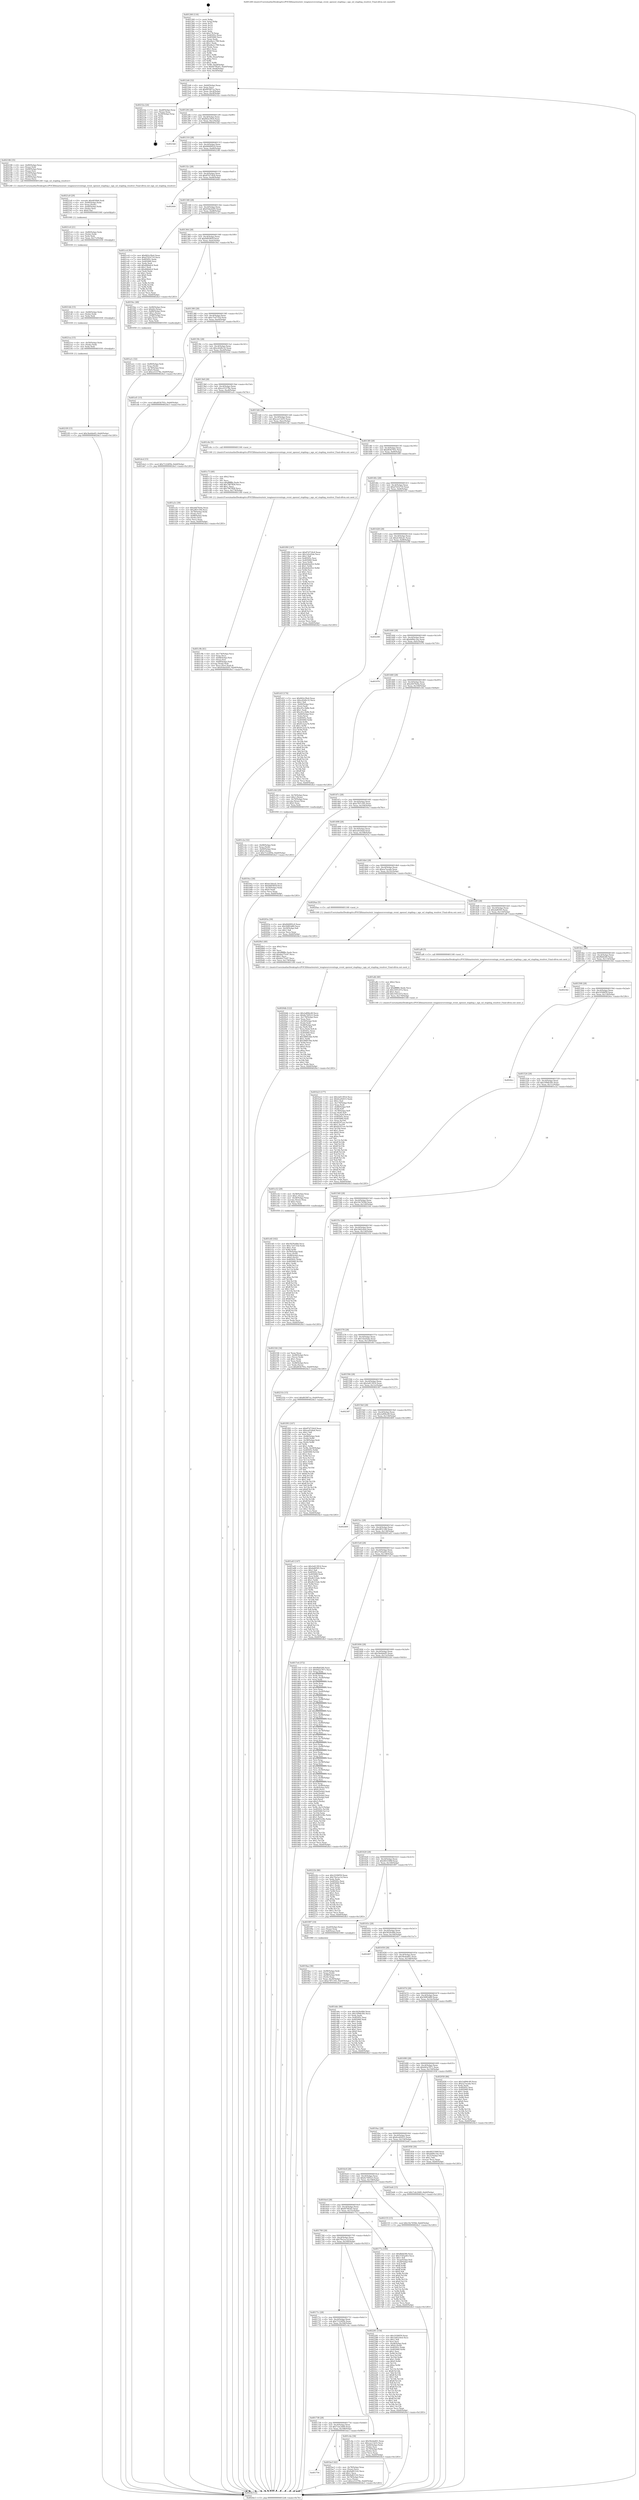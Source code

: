 digraph "0x401260" {
  label = "0x401260 (/mnt/c/Users/mathe/Desktop/tcc/POCII/binaries/extr_tenginesrceventngx_event_openssl_stapling.c_ngx_ssl_stapling_resolver_Final-ollvm.out::main(0))"
  labelloc = "t"
  node[shape=record]

  Entry [label="",width=0.3,height=0.3,shape=circle,fillcolor=black,style=filled]
  "0x4012d4" [label="{
     0x4012d4 [32]\l
     | [instrs]\l
     &nbsp;&nbsp;0x4012d4 \<+6\>: mov -0xb0(%rbp),%eax\l
     &nbsp;&nbsp;0x4012da \<+2\>: mov %eax,%ecx\l
     &nbsp;&nbsp;0x4012dc \<+6\>: sub $0x8039f7ce,%ecx\l
     &nbsp;&nbsp;0x4012e2 \<+6\>: mov %eax,-0xc4(%rbp)\l
     &nbsp;&nbsp;0x4012e8 \<+6\>: mov %ecx,-0xc8(%rbp)\l
     &nbsp;&nbsp;0x4012ee \<+6\>: je 000000000040232a \<main+0x10ca\>\l
  }"]
  "0x40232a" [label="{
     0x40232a [24]\l
     | [instrs]\l
     &nbsp;&nbsp;0x40232a \<+7\>: mov -0xa8(%rbp),%rax\l
     &nbsp;&nbsp;0x402331 \<+2\>: mov (%rax),%eax\l
     &nbsp;&nbsp;0x402333 \<+4\>: lea -0x28(%rbp),%rsp\l
     &nbsp;&nbsp;0x402337 \<+1\>: pop %rbx\l
     &nbsp;&nbsp;0x402338 \<+2\>: pop %r12\l
     &nbsp;&nbsp;0x40233a \<+2\>: pop %r13\l
     &nbsp;&nbsp;0x40233c \<+2\>: pop %r14\l
     &nbsp;&nbsp;0x40233e \<+2\>: pop %r15\l
     &nbsp;&nbsp;0x402340 \<+1\>: pop %rbp\l
     &nbsp;&nbsp;0x402341 \<+1\>: ret\l
  }"]
  "0x4012f4" [label="{
     0x4012f4 [28]\l
     | [instrs]\l
     &nbsp;&nbsp;0x4012f4 \<+5\>: jmp 00000000004012f9 \<main+0x99\>\l
     &nbsp;&nbsp;0x4012f9 \<+6\>: mov -0xc4(%rbp),%eax\l
     &nbsp;&nbsp;0x4012ff \<+5\>: sub $0x842e39e4,%eax\l
     &nbsp;&nbsp;0x401304 \<+6\>: mov %eax,-0xcc(%rbp)\l
     &nbsp;&nbsp;0x40130a \<+6\>: je 00000000004023dd \<main+0x117d\>\l
  }"]
  Exit [label="",width=0.3,height=0.3,shape=circle,fillcolor=black,style=filled,peripheries=2]
  "0x4023dd" [label="{
     0x4023dd\l
  }", style=dashed]
  "0x401310" [label="{
     0x401310 [28]\l
     | [instrs]\l
     &nbsp;&nbsp;0x401310 \<+5\>: jmp 0000000000401315 \<main+0xb5\>\l
     &nbsp;&nbsp;0x401315 \<+6\>: mov -0xc4(%rbp),%eax\l
     &nbsp;&nbsp;0x40131b \<+5\>: sub $0x844995c9,%eax\l
     &nbsp;&nbsp;0x401320 \<+6\>: mov %eax,-0xd0(%rbp)\l
     &nbsp;&nbsp;0x401326 \<+6\>: je 0000000000402186 \<main+0xf26\>\l
  }"]
  "0x4021f9" [label="{
     0x4021f9 [15]\l
     | [instrs]\l
     &nbsp;&nbsp;0x4021f9 \<+10\>: movl $0x3be6de65,-0xb0(%rbp)\l
     &nbsp;&nbsp;0x402203 \<+5\>: jmp 00000000004024e3 \<main+0x1283\>\l
  }"]
  "0x402186" [label="{
     0x402186 [35]\l
     | [instrs]\l
     &nbsp;&nbsp;0x402186 \<+4\>: mov -0x80(%rbp),%rax\l
     &nbsp;&nbsp;0x40218a \<+3\>: mov (%rax),%rdi\l
     &nbsp;&nbsp;0x40218d \<+4\>: mov -0x68(%rbp),%rax\l
     &nbsp;&nbsp;0x402191 \<+3\>: mov (%rax),%rsi\l
     &nbsp;&nbsp;0x402194 \<+4\>: mov -0x50(%rbp),%rax\l
     &nbsp;&nbsp;0x402198 \<+3\>: mov (%rax),%rdx\l
     &nbsp;&nbsp;0x40219b \<+7\>: mov -0x90(%rbp),%rax\l
     &nbsp;&nbsp;0x4021a2 \<+2\>: mov (%rax),%ecx\l
     &nbsp;&nbsp;0x4021a4 \<+5\>: call 0000000000401240 \<ngx_ssl_stapling_resolver\>\l
     | [calls]\l
     &nbsp;&nbsp;0x401240 \{1\} (/mnt/c/Users/mathe/Desktop/tcc/POCII/binaries/extr_tenginesrceventngx_event_openssl_stapling.c_ngx_ssl_stapling_resolver_Final-ollvm.out::ngx_ssl_stapling_resolver)\l
  }"]
  "0x40132c" [label="{
     0x40132c [28]\l
     | [instrs]\l
     &nbsp;&nbsp;0x40132c \<+5\>: jmp 0000000000401331 \<main+0xd1\>\l
     &nbsp;&nbsp;0x401331 \<+6\>: mov -0xc4(%rbp),%eax\l
     &nbsp;&nbsp;0x401337 \<+5\>: sub $0x87d718c8,%eax\l
     &nbsp;&nbsp;0x40133c \<+6\>: mov %eax,-0xd4(%rbp)\l
     &nbsp;&nbsp;0x401342 \<+6\>: je 0000000000402444 \<main+0x11e4\>\l
  }"]
  "0x4021ea" [label="{
     0x4021ea [15]\l
     | [instrs]\l
     &nbsp;&nbsp;0x4021ea \<+4\>: mov -0x50(%rbp),%rdx\l
     &nbsp;&nbsp;0x4021ee \<+3\>: mov (%rdx),%rdx\l
     &nbsp;&nbsp;0x4021f1 \<+3\>: mov %rdx,%rdi\l
     &nbsp;&nbsp;0x4021f4 \<+5\>: call 0000000000401030 \<free@plt\>\l
     | [calls]\l
     &nbsp;&nbsp;0x401030 \{1\} (unknown)\l
  }"]
  "0x402444" [label="{
     0x402444\l
  }", style=dashed]
  "0x401348" [label="{
     0x401348 [28]\l
     | [instrs]\l
     &nbsp;&nbsp;0x401348 \<+5\>: jmp 000000000040134d \<main+0xed\>\l
     &nbsp;&nbsp;0x40134d \<+6\>: mov -0xc4(%rbp),%eax\l
     &nbsp;&nbsp;0x401353 \<+5\>: sub $0x93ded205,%eax\l
     &nbsp;&nbsp;0x401358 \<+6\>: mov %eax,-0xd8(%rbp)\l
     &nbsp;&nbsp;0x40135e \<+6\>: je 0000000000401cc4 \<main+0xa64\>\l
  }"]
  "0x4021db" [label="{
     0x4021db [15]\l
     | [instrs]\l
     &nbsp;&nbsp;0x4021db \<+4\>: mov -0x68(%rbp),%rdx\l
     &nbsp;&nbsp;0x4021df \<+3\>: mov (%rdx),%rdx\l
     &nbsp;&nbsp;0x4021e2 \<+3\>: mov %rdx,%rdi\l
     &nbsp;&nbsp;0x4021e5 \<+5\>: call 0000000000401030 \<free@plt\>\l
     | [calls]\l
     &nbsp;&nbsp;0x401030 \{1\} (unknown)\l
  }"]
  "0x401cc4" [label="{
     0x401cc4 [91]\l
     | [instrs]\l
     &nbsp;&nbsp;0x401cc4 \<+5\>: mov $0x842e39e4,%eax\l
     &nbsp;&nbsp;0x401cc9 \<+5\>: mov $0xd7d1b710,%ecx\l
     &nbsp;&nbsp;0x401cce \<+7\>: mov 0x40505c,%edx\l
     &nbsp;&nbsp;0x401cd5 \<+7\>: mov 0x405060,%esi\l
     &nbsp;&nbsp;0x401cdc \<+2\>: mov %edx,%edi\l
     &nbsp;&nbsp;0x401cde \<+6\>: add $0xdfdfa6c4,%edi\l
     &nbsp;&nbsp;0x401ce4 \<+3\>: sub $0x1,%edi\l
     &nbsp;&nbsp;0x401ce7 \<+6\>: sub $0xdfdfa6c4,%edi\l
     &nbsp;&nbsp;0x401ced \<+3\>: imul %edi,%edx\l
     &nbsp;&nbsp;0x401cf0 \<+3\>: and $0x1,%edx\l
     &nbsp;&nbsp;0x401cf3 \<+3\>: cmp $0x0,%edx\l
     &nbsp;&nbsp;0x401cf6 \<+4\>: sete %r8b\l
     &nbsp;&nbsp;0x401cfa \<+3\>: cmp $0xa,%esi\l
     &nbsp;&nbsp;0x401cfd \<+4\>: setl %r9b\l
     &nbsp;&nbsp;0x401d01 \<+3\>: mov %r8b,%r10b\l
     &nbsp;&nbsp;0x401d04 \<+3\>: and %r9b,%r10b\l
     &nbsp;&nbsp;0x401d07 \<+3\>: xor %r9b,%r8b\l
     &nbsp;&nbsp;0x401d0a \<+3\>: or %r8b,%r10b\l
     &nbsp;&nbsp;0x401d0d \<+4\>: test $0x1,%r10b\l
     &nbsp;&nbsp;0x401d11 \<+3\>: cmovne %ecx,%eax\l
     &nbsp;&nbsp;0x401d14 \<+6\>: mov %eax,-0xb0(%rbp)\l
     &nbsp;&nbsp;0x401d1a \<+5\>: jmp 00000000004024e3 \<main+0x1283\>\l
  }"]
  "0x401364" [label="{
     0x401364 [28]\l
     | [instrs]\l
     &nbsp;&nbsp;0x401364 \<+5\>: jmp 0000000000401369 \<main+0x109\>\l
     &nbsp;&nbsp;0x401369 \<+6\>: mov -0xc4(%rbp),%eax\l
     &nbsp;&nbsp;0x40136f \<+5\>: sub $0x9d936f3f,%eax\l
     &nbsp;&nbsp;0x401374 \<+6\>: mov %eax,-0xdc(%rbp)\l
     &nbsp;&nbsp;0x40137a \<+6\>: je 00000000004019ec \<main+0x78c\>\l
  }"]
  "0x4021c6" [label="{
     0x4021c6 [21]\l
     | [instrs]\l
     &nbsp;&nbsp;0x4021c6 \<+4\>: mov -0x80(%rbp),%rdx\l
     &nbsp;&nbsp;0x4021ca \<+3\>: mov (%rdx),%rdx\l
     &nbsp;&nbsp;0x4021cd \<+3\>: mov %rdx,%rdi\l
     &nbsp;&nbsp;0x4021d0 \<+6\>: mov %eax,-0x17c(%rbp)\l
     &nbsp;&nbsp;0x4021d6 \<+5\>: call 0000000000401030 \<free@plt\>\l
     | [calls]\l
     &nbsp;&nbsp;0x401030 \{1\} (unknown)\l
  }"]
  "0x4019ec" [label="{
     0x4019ec [48]\l
     | [instrs]\l
     &nbsp;&nbsp;0x4019ec \<+7\>: mov -0x90(%rbp),%rax\l
     &nbsp;&nbsp;0x4019f3 \<+6\>: movl $0x64,(%rax)\l
     &nbsp;&nbsp;0x4019f9 \<+7\>: mov -0x88(%rbp),%rax\l
     &nbsp;&nbsp;0x401a00 \<+6\>: movl $0x1,(%rax)\l
     &nbsp;&nbsp;0x401a06 \<+7\>: mov -0x88(%rbp),%rax\l
     &nbsp;&nbsp;0x401a0d \<+3\>: movslq (%rax),%rax\l
     &nbsp;&nbsp;0x401a10 \<+4\>: shl $0x2,%rax\l
     &nbsp;&nbsp;0x401a14 \<+3\>: mov %rax,%rdi\l
     &nbsp;&nbsp;0x401a17 \<+5\>: call 0000000000401050 \<malloc@plt\>\l
     | [calls]\l
     &nbsp;&nbsp;0x401050 \{1\} (unknown)\l
  }"]
  "0x401380" [label="{
     0x401380 [28]\l
     | [instrs]\l
     &nbsp;&nbsp;0x401380 \<+5\>: jmp 0000000000401385 \<main+0x125\>\l
     &nbsp;&nbsp;0x401385 \<+6\>: mov -0xc4(%rbp),%eax\l
     &nbsp;&nbsp;0x40138b \<+5\>: sub $0xc7ed735d,%eax\l
     &nbsp;&nbsp;0x401390 \<+6\>: mov %eax,-0xe0(%rbp)\l
     &nbsp;&nbsp;0x401396 \<+6\>: je 0000000000401ef1 \<main+0xc91\>\l
  }"]
  "0x4021a9" [label="{
     0x4021a9 [29]\l
     | [instrs]\l
     &nbsp;&nbsp;0x4021a9 \<+10\>: movabs $0x4030b6,%rdi\l
     &nbsp;&nbsp;0x4021b3 \<+4\>: mov -0x40(%rbp),%rdx\l
     &nbsp;&nbsp;0x4021b7 \<+2\>: mov %eax,(%rdx)\l
     &nbsp;&nbsp;0x4021b9 \<+4\>: mov -0x40(%rbp),%rdx\l
     &nbsp;&nbsp;0x4021bd \<+2\>: mov (%rdx),%esi\l
     &nbsp;&nbsp;0x4021bf \<+2\>: mov $0x0,%al\l
     &nbsp;&nbsp;0x4021c1 \<+5\>: call 0000000000401040 \<printf@plt\>\l
     | [calls]\l
     &nbsp;&nbsp;0x401040 \{1\} (unknown)\l
  }"]
  "0x401ef1" [label="{
     0x401ef1 [15]\l
     | [instrs]\l
     &nbsp;&nbsp;0x401ef1 \<+10\>: movl $0xd03b793c,-0xb0(%rbp)\l
     &nbsp;&nbsp;0x401efb \<+5\>: jmp 00000000004024e3 \<main+0x1283\>\l
  }"]
  "0x40139c" [label="{
     0x40139c [28]\l
     | [instrs]\l
     &nbsp;&nbsp;0x40139c \<+5\>: jmp 00000000004013a1 \<main+0x141\>\l
     &nbsp;&nbsp;0x4013a1 \<+6\>: mov -0xc4(%rbp),%eax\l
     &nbsp;&nbsp;0x4013a7 \<+5\>: sub $0xcd2d0c32,%eax\l
     &nbsp;&nbsp;0x4013ac \<+6\>: mov %eax,-0xe4(%rbp)\l
     &nbsp;&nbsp;0x4013b2 \<+6\>: je 0000000000401dcd \<main+0xb6d\>\l
  }"]
  "0x4020db" [label="{
     0x4020db [122]\l
     | [instrs]\l
     &nbsp;&nbsp;0x4020db \<+5\>: mov $0x2a894c49,%ecx\l
     &nbsp;&nbsp;0x4020e0 \<+5\>: mov $0x6e749523,%edx\l
     &nbsp;&nbsp;0x4020e5 \<+6\>: mov -0x178(%rbp),%esi\l
     &nbsp;&nbsp;0x4020eb \<+3\>: imul %eax,%esi\l
     &nbsp;&nbsp;0x4020ee \<+4\>: mov -0x50(%rbp),%rdi\l
     &nbsp;&nbsp;0x4020f2 \<+3\>: mov (%rdi),%rdi\l
     &nbsp;&nbsp;0x4020f5 \<+4\>: mov -0x48(%rbp),%r8\l
     &nbsp;&nbsp;0x4020f9 \<+3\>: movslq (%r8),%r8\l
     &nbsp;&nbsp;0x4020fc \<+4\>: mov %esi,(%rdi,%r8,4)\l
     &nbsp;&nbsp;0x402100 \<+7\>: mov 0x40505c,%eax\l
     &nbsp;&nbsp;0x402107 \<+7\>: mov 0x405060,%esi\l
     &nbsp;&nbsp;0x40210e \<+3\>: mov %eax,%r9d\l
     &nbsp;&nbsp;0x402111 \<+7\>: sub $0x5f6853bb,%r9d\l
     &nbsp;&nbsp;0x402118 \<+4\>: sub $0x1,%r9d\l
     &nbsp;&nbsp;0x40211c \<+7\>: add $0x5f6853bb,%r9d\l
     &nbsp;&nbsp;0x402123 \<+4\>: imul %r9d,%eax\l
     &nbsp;&nbsp;0x402127 \<+3\>: and $0x1,%eax\l
     &nbsp;&nbsp;0x40212a \<+3\>: cmp $0x0,%eax\l
     &nbsp;&nbsp;0x40212d \<+4\>: sete %r10b\l
     &nbsp;&nbsp;0x402131 \<+3\>: cmp $0xa,%esi\l
     &nbsp;&nbsp;0x402134 \<+4\>: setl %r11b\l
     &nbsp;&nbsp;0x402138 \<+3\>: mov %r10b,%bl\l
     &nbsp;&nbsp;0x40213b \<+3\>: and %r11b,%bl\l
     &nbsp;&nbsp;0x40213e \<+3\>: xor %r11b,%r10b\l
     &nbsp;&nbsp;0x402141 \<+3\>: or %r10b,%bl\l
     &nbsp;&nbsp;0x402144 \<+3\>: test $0x1,%bl\l
     &nbsp;&nbsp;0x402147 \<+3\>: cmovne %edx,%ecx\l
     &nbsp;&nbsp;0x40214a \<+6\>: mov %ecx,-0xb0(%rbp)\l
     &nbsp;&nbsp;0x402150 \<+5\>: jmp 00000000004024e3 \<main+0x1283\>\l
  }"]
  "0x401dcd" [label="{
     0x401dcd [15]\l
     | [instrs]\l
     &nbsp;&nbsp;0x401dcd \<+10\>: movl $0x71224f5b,-0xb0(%rbp)\l
     &nbsp;&nbsp;0x401dd7 \<+5\>: jmp 00000000004024e3 \<main+0x1283\>\l
  }"]
  "0x4013b8" [label="{
     0x4013b8 [28]\l
     | [instrs]\l
     &nbsp;&nbsp;0x4013b8 \<+5\>: jmp 00000000004013bd \<main+0x15d\>\l
     &nbsp;&nbsp;0x4013bd \<+6\>: mov -0xc4(%rbp),%eax\l
     &nbsp;&nbsp;0x4013c3 \<+5\>: sub $0xce53378e,%eax\l
     &nbsp;&nbsp;0x4013c8 \<+6\>: mov %eax,-0xe8(%rbp)\l
     &nbsp;&nbsp;0x4013ce \<+6\>: je 0000000000401a3c \<main+0x7dc\>\l
  }"]
  "0x4020b3" [label="{
     0x4020b3 [40]\l
     | [instrs]\l
     &nbsp;&nbsp;0x4020b3 \<+5\>: mov $0x2,%ecx\l
     &nbsp;&nbsp;0x4020b8 \<+1\>: cltd\l
     &nbsp;&nbsp;0x4020b9 \<+2\>: idiv %ecx\l
     &nbsp;&nbsp;0x4020bb \<+6\>: imul $0xfffffffe,%edx,%ecx\l
     &nbsp;&nbsp;0x4020c1 \<+6\>: add $0xbb275c87,%ecx\l
     &nbsp;&nbsp;0x4020c7 \<+3\>: add $0x1,%ecx\l
     &nbsp;&nbsp;0x4020ca \<+6\>: sub $0xbb275c87,%ecx\l
     &nbsp;&nbsp;0x4020d0 \<+6\>: mov %ecx,-0x178(%rbp)\l
     &nbsp;&nbsp;0x4020d6 \<+5\>: call 0000000000401160 \<next_i\>\l
     | [calls]\l
     &nbsp;&nbsp;0x401160 \{1\} (/mnt/c/Users/mathe/Desktop/tcc/POCII/binaries/extr_tenginesrceventngx_event_openssl_stapling.c_ngx_ssl_stapling_resolver_Final-ollvm.out::next_i)\l
  }"]
  "0x401a3c" [label="{
     0x401a3c [39]\l
     | [instrs]\l
     &nbsp;&nbsp;0x401a3c \<+5\>: mov $0xe6470e0a,%eax\l
     &nbsp;&nbsp;0x401a41 \<+5\>: mov $0x2ff31184,%ecx\l
     &nbsp;&nbsp;0x401a46 \<+4\>: mov -0x78(%rbp),%rdx\l
     &nbsp;&nbsp;0x401a4a \<+2\>: mov (%rdx),%esi\l
     &nbsp;&nbsp;0x401a4c \<+7\>: mov -0x88(%rbp),%rdx\l
     &nbsp;&nbsp;0x401a53 \<+2\>: cmp (%rdx),%esi\l
     &nbsp;&nbsp;0x401a55 \<+3\>: cmovl %ecx,%eax\l
     &nbsp;&nbsp;0x401a58 \<+6\>: mov %eax,-0xb0(%rbp)\l
     &nbsp;&nbsp;0x401a5e \<+5\>: jmp 00000000004024e3 \<main+0x1283\>\l
  }"]
  "0x4013d4" [label="{
     0x4013d4 [28]\l
     | [instrs]\l
     &nbsp;&nbsp;0x4013d4 \<+5\>: jmp 00000000004013d9 \<main+0x179\>\l
     &nbsp;&nbsp;0x4013d9 \<+6\>: mov -0xc4(%rbp),%eax\l
     &nbsp;&nbsp;0x4013df \<+5\>: sub $0xcee13d35,%eax\l
     &nbsp;&nbsp;0x4013e4 \<+6\>: mov %eax,-0xec(%rbp)\l
     &nbsp;&nbsp;0x4013ea \<+6\>: je 0000000000401c6e \<main+0xa0e\>\l
  }"]
  "0x401e4f" [label="{
     0x401e4f [162]\l
     | [instrs]\l
     &nbsp;&nbsp;0x401e4f \<+5\>: mov $0x5629c68d,%ecx\l
     &nbsp;&nbsp;0x401e54 \<+5\>: mov $0xc7ed735d,%edx\l
     &nbsp;&nbsp;0x401e59 \<+3\>: mov $0x1,%sil\l
     &nbsp;&nbsp;0x401e5c \<+3\>: xor %r8d,%r8d\l
     &nbsp;&nbsp;0x401e5f \<+4\>: mov -0x50(%rbp),%rdi\l
     &nbsp;&nbsp;0x401e63 \<+3\>: mov %rax,(%rdi)\l
     &nbsp;&nbsp;0x401e66 \<+4\>: mov -0x48(%rbp),%rax\l
     &nbsp;&nbsp;0x401e6a \<+6\>: movl $0x0,(%rax)\l
     &nbsp;&nbsp;0x401e70 \<+8\>: mov 0x40505c,%r9d\l
     &nbsp;&nbsp;0x401e78 \<+8\>: mov 0x405060,%r10d\l
     &nbsp;&nbsp;0x401e80 \<+4\>: sub $0x1,%r8d\l
     &nbsp;&nbsp;0x401e84 \<+3\>: mov %r9d,%r11d\l
     &nbsp;&nbsp;0x401e87 \<+3\>: add %r8d,%r11d\l
     &nbsp;&nbsp;0x401e8a \<+4\>: imul %r11d,%r9d\l
     &nbsp;&nbsp;0x401e8e \<+4\>: and $0x1,%r9d\l
     &nbsp;&nbsp;0x401e92 \<+4\>: cmp $0x0,%r9d\l
     &nbsp;&nbsp;0x401e96 \<+3\>: sete %bl\l
     &nbsp;&nbsp;0x401e99 \<+4\>: cmp $0xa,%r10d\l
     &nbsp;&nbsp;0x401e9d \<+4\>: setl %r14b\l
     &nbsp;&nbsp;0x401ea1 \<+3\>: mov %bl,%r15b\l
     &nbsp;&nbsp;0x401ea4 \<+4\>: xor $0xff,%r15b\l
     &nbsp;&nbsp;0x401ea8 \<+3\>: mov %r14b,%r12b\l
     &nbsp;&nbsp;0x401eab \<+4\>: xor $0xff,%r12b\l
     &nbsp;&nbsp;0x401eaf \<+4\>: xor $0x1,%sil\l
     &nbsp;&nbsp;0x401eb3 \<+3\>: mov %r15b,%r13b\l
     &nbsp;&nbsp;0x401eb6 \<+4\>: and $0xff,%r13b\l
     &nbsp;&nbsp;0x401eba \<+3\>: and %sil,%bl\l
     &nbsp;&nbsp;0x401ebd \<+3\>: mov %r12b,%al\l
     &nbsp;&nbsp;0x401ec0 \<+2\>: and $0xff,%al\l
     &nbsp;&nbsp;0x401ec2 \<+3\>: and %sil,%r14b\l
     &nbsp;&nbsp;0x401ec5 \<+3\>: or %bl,%r13b\l
     &nbsp;&nbsp;0x401ec8 \<+3\>: or %r14b,%al\l
     &nbsp;&nbsp;0x401ecb \<+3\>: xor %al,%r13b\l
     &nbsp;&nbsp;0x401ece \<+3\>: or %r12b,%r15b\l
     &nbsp;&nbsp;0x401ed1 \<+4\>: xor $0xff,%r15b\l
     &nbsp;&nbsp;0x401ed5 \<+4\>: or $0x1,%sil\l
     &nbsp;&nbsp;0x401ed9 \<+3\>: and %sil,%r15b\l
     &nbsp;&nbsp;0x401edc \<+3\>: or %r15b,%r13b\l
     &nbsp;&nbsp;0x401edf \<+4\>: test $0x1,%r13b\l
     &nbsp;&nbsp;0x401ee3 \<+3\>: cmovne %edx,%ecx\l
     &nbsp;&nbsp;0x401ee6 \<+6\>: mov %ecx,-0xb0(%rbp)\l
     &nbsp;&nbsp;0x401eec \<+5\>: jmp 00000000004024e3 \<main+0x1283\>\l
  }"]
  "0x401c6e" [label="{
     0x401c6e [5]\l
     | [instrs]\l
     &nbsp;&nbsp;0x401c6e \<+5\>: call 0000000000401160 \<next_i\>\l
     | [calls]\l
     &nbsp;&nbsp;0x401160 \{1\} (/mnt/c/Users/mathe/Desktop/tcc/POCII/binaries/extr_tenginesrceventngx_event_openssl_stapling.c_ngx_ssl_stapling_resolver_Final-ollvm.out::next_i)\l
  }"]
  "0x4013f0" [label="{
     0x4013f0 [28]\l
     | [instrs]\l
     &nbsp;&nbsp;0x4013f0 \<+5\>: jmp 00000000004013f5 \<main+0x195\>\l
     &nbsp;&nbsp;0x4013f5 \<+6\>: mov -0xc4(%rbp),%eax\l
     &nbsp;&nbsp;0x4013fb \<+5\>: sub $0xd03b793c,%eax\l
     &nbsp;&nbsp;0x401400 \<+6\>: mov %eax,-0xf0(%rbp)\l
     &nbsp;&nbsp;0x401406 \<+6\>: je 0000000000401f00 \<main+0xca0\>\l
  }"]
  "0x401c9b" [label="{
     0x401c9b [41]\l
     | [instrs]\l
     &nbsp;&nbsp;0x401c9b \<+6\>: mov -0x174(%rbp),%ecx\l
     &nbsp;&nbsp;0x401ca1 \<+3\>: imul %eax,%ecx\l
     &nbsp;&nbsp;0x401ca4 \<+4\>: mov -0x68(%rbp),%rsi\l
     &nbsp;&nbsp;0x401ca8 \<+3\>: mov (%rsi),%rsi\l
     &nbsp;&nbsp;0x401cab \<+4\>: mov -0x60(%rbp),%rdi\l
     &nbsp;&nbsp;0x401caf \<+3\>: movslq (%rdi),%rdi\l
     &nbsp;&nbsp;0x401cb2 \<+3\>: mov %ecx,(%rsi,%rdi,4)\l
     &nbsp;&nbsp;0x401cb5 \<+10\>: movl $0x93ded205,-0xb0(%rbp)\l
     &nbsp;&nbsp;0x401cbf \<+5\>: jmp 00000000004024e3 \<main+0x1283\>\l
  }"]
  "0x401f00" [label="{
     0x401f00 [147]\l
     | [instrs]\l
     &nbsp;&nbsp;0x401f00 \<+5\>: mov $0x87d718c8,%eax\l
     &nbsp;&nbsp;0x401f05 \<+5\>: mov $0x1d2ef2de,%ecx\l
     &nbsp;&nbsp;0x401f0a \<+2\>: mov $0x1,%dl\l
     &nbsp;&nbsp;0x401f0c \<+7\>: mov 0x40505c,%esi\l
     &nbsp;&nbsp;0x401f13 \<+7\>: mov 0x405060,%edi\l
     &nbsp;&nbsp;0x401f1a \<+3\>: mov %esi,%r8d\l
     &nbsp;&nbsp;0x401f1d \<+7\>: add $0xbfe6a922,%r8d\l
     &nbsp;&nbsp;0x401f24 \<+4\>: sub $0x1,%r8d\l
     &nbsp;&nbsp;0x401f28 \<+7\>: sub $0xbfe6a922,%r8d\l
     &nbsp;&nbsp;0x401f2f \<+4\>: imul %r8d,%esi\l
     &nbsp;&nbsp;0x401f33 \<+3\>: and $0x1,%esi\l
     &nbsp;&nbsp;0x401f36 \<+3\>: cmp $0x0,%esi\l
     &nbsp;&nbsp;0x401f39 \<+4\>: sete %r9b\l
     &nbsp;&nbsp;0x401f3d \<+3\>: cmp $0xa,%edi\l
     &nbsp;&nbsp;0x401f40 \<+4\>: setl %r10b\l
     &nbsp;&nbsp;0x401f44 \<+3\>: mov %r9b,%r11b\l
     &nbsp;&nbsp;0x401f47 \<+4\>: xor $0xff,%r11b\l
     &nbsp;&nbsp;0x401f4b \<+3\>: mov %r10b,%bl\l
     &nbsp;&nbsp;0x401f4e \<+3\>: xor $0xff,%bl\l
     &nbsp;&nbsp;0x401f51 \<+3\>: xor $0x0,%dl\l
     &nbsp;&nbsp;0x401f54 \<+3\>: mov %r11b,%r14b\l
     &nbsp;&nbsp;0x401f57 \<+4\>: and $0x0,%r14b\l
     &nbsp;&nbsp;0x401f5b \<+3\>: and %dl,%r9b\l
     &nbsp;&nbsp;0x401f5e \<+3\>: mov %bl,%r15b\l
     &nbsp;&nbsp;0x401f61 \<+4\>: and $0x0,%r15b\l
     &nbsp;&nbsp;0x401f65 \<+3\>: and %dl,%r10b\l
     &nbsp;&nbsp;0x401f68 \<+3\>: or %r9b,%r14b\l
     &nbsp;&nbsp;0x401f6b \<+3\>: or %r10b,%r15b\l
     &nbsp;&nbsp;0x401f6e \<+3\>: xor %r15b,%r14b\l
     &nbsp;&nbsp;0x401f71 \<+3\>: or %bl,%r11b\l
     &nbsp;&nbsp;0x401f74 \<+4\>: xor $0xff,%r11b\l
     &nbsp;&nbsp;0x401f78 \<+3\>: or $0x0,%dl\l
     &nbsp;&nbsp;0x401f7b \<+3\>: and %dl,%r11b\l
     &nbsp;&nbsp;0x401f7e \<+3\>: or %r11b,%r14b\l
     &nbsp;&nbsp;0x401f81 \<+4\>: test $0x1,%r14b\l
     &nbsp;&nbsp;0x401f85 \<+3\>: cmovne %ecx,%eax\l
     &nbsp;&nbsp;0x401f88 \<+6\>: mov %eax,-0xb0(%rbp)\l
     &nbsp;&nbsp;0x401f8e \<+5\>: jmp 00000000004024e3 \<main+0x1283\>\l
  }"]
  "0x40140c" [label="{
     0x40140c [28]\l
     | [instrs]\l
     &nbsp;&nbsp;0x40140c \<+5\>: jmp 0000000000401411 \<main+0x1b1\>\l
     &nbsp;&nbsp;0x401411 \<+6\>: mov -0xc4(%rbp),%eax\l
     &nbsp;&nbsp;0x401417 \<+5\>: sub $0xd7d1b710,%eax\l
     &nbsp;&nbsp;0x40141c \<+6\>: mov %eax,-0xf4(%rbp)\l
     &nbsp;&nbsp;0x401422 \<+6\>: je 0000000000401d1f \<main+0xabf\>\l
  }"]
  "0x401c73" [label="{
     0x401c73 [40]\l
     | [instrs]\l
     &nbsp;&nbsp;0x401c73 \<+5\>: mov $0x2,%ecx\l
     &nbsp;&nbsp;0x401c78 \<+1\>: cltd\l
     &nbsp;&nbsp;0x401c79 \<+2\>: idiv %ecx\l
     &nbsp;&nbsp;0x401c7b \<+6\>: imul $0xfffffffe,%edx,%ecx\l
     &nbsp;&nbsp;0x401c81 \<+6\>: add $0x7987ff28,%ecx\l
     &nbsp;&nbsp;0x401c87 \<+3\>: add $0x1,%ecx\l
     &nbsp;&nbsp;0x401c8a \<+6\>: sub $0x7987ff28,%ecx\l
     &nbsp;&nbsp;0x401c90 \<+6\>: mov %ecx,-0x174(%rbp)\l
     &nbsp;&nbsp;0x401c96 \<+5\>: call 0000000000401160 \<next_i\>\l
     | [calls]\l
     &nbsp;&nbsp;0x401160 \{1\} (/mnt/c/Users/mathe/Desktop/tcc/POCII/binaries/extr_tenginesrceventngx_event_openssl_stapling.c_ngx_ssl_stapling_resolver_Final-ollvm.out::next_i)\l
  }"]
  "0x401d1f" [label="{
     0x401d1f [174]\l
     | [instrs]\l
     &nbsp;&nbsp;0x401d1f \<+5\>: mov $0x842e39e4,%eax\l
     &nbsp;&nbsp;0x401d24 \<+5\>: mov $0xcd2d0c32,%ecx\l
     &nbsp;&nbsp;0x401d29 \<+2\>: mov $0x1,%dl\l
     &nbsp;&nbsp;0x401d2b \<+4\>: mov -0x60(%rbp),%rsi\l
     &nbsp;&nbsp;0x401d2f \<+2\>: mov (%rsi),%edi\l
     &nbsp;&nbsp;0x401d31 \<+6\>: sub $0xc61e3b8b,%edi\l
     &nbsp;&nbsp;0x401d37 \<+3\>: add $0x1,%edi\l
     &nbsp;&nbsp;0x401d3a \<+6\>: add $0xc61e3b8b,%edi\l
     &nbsp;&nbsp;0x401d40 \<+4\>: mov -0x60(%rbp),%rsi\l
     &nbsp;&nbsp;0x401d44 \<+2\>: mov %edi,(%rsi)\l
     &nbsp;&nbsp;0x401d46 \<+7\>: mov 0x40505c,%edi\l
     &nbsp;&nbsp;0x401d4d \<+8\>: mov 0x405060,%r8d\l
     &nbsp;&nbsp;0x401d55 \<+3\>: mov %edi,%r9d\l
     &nbsp;&nbsp;0x401d58 \<+7\>: sub $0x912a2a7b,%r9d\l
     &nbsp;&nbsp;0x401d5f \<+4\>: sub $0x1,%r9d\l
     &nbsp;&nbsp;0x401d63 \<+7\>: add $0x912a2a7b,%r9d\l
     &nbsp;&nbsp;0x401d6a \<+4\>: imul %r9d,%edi\l
     &nbsp;&nbsp;0x401d6e \<+3\>: and $0x1,%edi\l
     &nbsp;&nbsp;0x401d71 \<+3\>: cmp $0x0,%edi\l
     &nbsp;&nbsp;0x401d74 \<+4\>: sete %r10b\l
     &nbsp;&nbsp;0x401d78 \<+4\>: cmp $0xa,%r8d\l
     &nbsp;&nbsp;0x401d7c \<+4\>: setl %r11b\l
     &nbsp;&nbsp;0x401d80 \<+3\>: mov %r10b,%bl\l
     &nbsp;&nbsp;0x401d83 \<+3\>: xor $0xff,%bl\l
     &nbsp;&nbsp;0x401d86 \<+3\>: mov %r11b,%r14b\l
     &nbsp;&nbsp;0x401d89 \<+4\>: xor $0xff,%r14b\l
     &nbsp;&nbsp;0x401d8d \<+3\>: xor $0x1,%dl\l
     &nbsp;&nbsp;0x401d90 \<+3\>: mov %bl,%r15b\l
     &nbsp;&nbsp;0x401d93 \<+4\>: and $0xff,%r15b\l
     &nbsp;&nbsp;0x401d97 \<+3\>: and %dl,%r10b\l
     &nbsp;&nbsp;0x401d9a \<+3\>: mov %r14b,%r12b\l
     &nbsp;&nbsp;0x401d9d \<+4\>: and $0xff,%r12b\l
     &nbsp;&nbsp;0x401da1 \<+3\>: and %dl,%r11b\l
     &nbsp;&nbsp;0x401da4 \<+3\>: or %r10b,%r15b\l
     &nbsp;&nbsp;0x401da7 \<+3\>: or %r11b,%r12b\l
     &nbsp;&nbsp;0x401daa \<+3\>: xor %r12b,%r15b\l
     &nbsp;&nbsp;0x401dad \<+3\>: or %r14b,%bl\l
     &nbsp;&nbsp;0x401db0 \<+3\>: xor $0xff,%bl\l
     &nbsp;&nbsp;0x401db3 \<+3\>: or $0x1,%dl\l
     &nbsp;&nbsp;0x401db6 \<+2\>: and %dl,%bl\l
     &nbsp;&nbsp;0x401db8 \<+3\>: or %bl,%r15b\l
     &nbsp;&nbsp;0x401dbb \<+4\>: test $0x1,%r15b\l
     &nbsp;&nbsp;0x401dbf \<+3\>: cmovne %ecx,%eax\l
     &nbsp;&nbsp;0x401dc2 \<+6\>: mov %eax,-0xb0(%rbp)\l
     &nbsp;&nbsp;0x401dc8 \<+5\>: jmp 00000000004024e3 \<main+0x1283\>\l
  }"]
  "0x401428" [label="{
     0x401428 [28]\l
     | [instrs]\l
     &nbsp;&nbsp;0x401428 \<+5\>: jmp 000000000040142d \<main+0x1cd\>\l
     &nbsp;&nbsp;0x40142d \<+6\>: mov -0xc4(%rbp),%eax\l
     &nbsp;&nbsp;0x401433 \<+5\>: sub $0xdc5fdcd1,%eax\l
     &nbsp;&nbsp;0x401438 \<+6\>: mov %eax,-0xf8(%rbp)\l
     &nbsp;&nbsp;0x40143e \<+6\>: je 0000000000402208 \<main+0xfa8\>\l
  }"]
  "0x401c2a" [label="{
     0x401c2a [32]\l
     | [instrs]\l
     &nbsp;&nbsp;0x401c2a \<+4\>: mov -0x68(%rbp),%rdi\l
     &nbsp;&nbsp;0x401c2e \<+3\>: mov %rax,(%rdi)\l
     &nbsp;&nbsp;0x401c31 \<+4\>: mov -0x60(%rbp),%rax\l
     &nbsp;&nbsp;0x401c35 \<+6\>: movl $0x0,(%rax)\l
     &nbsp;&nbsp;0x401c3b \<+10\>: movl $0x71224f5b,-0xb0(%rbp)\l
     &nbsp;&nbsp;0x401c45 \<+5\>: jmp 00000000004024e3 \<main+0x1283\>\l
  }"]
  "0x402208" [label="{
     0x402208\l
  }", style=dashed]
  "0x401444" [label="{
     0x401444 [28]\l
     | [instrs]\l
     &nbsp;&nbsp;0x401444 \<+5\>: jmp 0000000000401449 \<main+0x1e9\>\l
     &nbsp;&nbsp;0x401449 \<+6\>: mov -0xc4(%rbp),%eax\l
     &nbsp;&nbsp;0x40144f \<+5\>: sub $0xdd94c1be,%eax\l
     &nbsp;&nbsp;0x401454 \<+6\>: mov %eax,-0xfc(%rbp)\l
     &nbsp;&nbsp;0x40145a \<+6\>: je 0000000000401976 \<main+0x716\>\l
  }"]
  "0x401754" [label="{
     0x401754\l
  }", style=dashed]
  "0x401976" [label="{
     0x401976\l
  }", style=dashed]
  "0x401460" [label="{
     0x401460 [28]\l
     | [instrs]\l
     &nbsp;&nbsp;0x401460 \<+5\>: jmp 0000000000401465 \<main+0x205\>\l
     &nbsp;&nbsp;0x401465 \<+6\>: mov -0xc4(%rbp),%eax\l
     &nbsp;&nbsp;0x40146b \<+5\>: sub $0xe6470e0a,%eax\l
     &nbsp;&nbsp;0x401470 \<+6\>: mov %eax,-0x100(%rbp)\l
     &nbsp;&nbsp;0x401476 \<+6\>: je 0000000000401c0d \<main+0x9ad\>\l
  }"]
  "0x401be3" [label="{
     0x401be3 [42]\l
     | [instrs]\l
     &nbsp;&nbsp;0x401be3 \<+4\>: mov -0x78(%rbp),%rax\l
     &nbsp;&nbsp;0x401be7 \<+2\>: mov (%rax),%ecx\l
     &nbsp;&nbsp;0x401be9 \<+6\>: sub $0x9af63142,%ecx\l
     &nbsp;&nbsp;0x401bef \<+3\>: add $0x1,%ecx\l
     &nbsp;&nbsp;0x401bf2 \<+6\>: add $0x9af63142,%ecx\l
     &nbsp;&nbsp;0x401bf8 \<+4\>: mov -0x78(%rbp),%rax\l
     &nbsp;&nbsp;0x401bfc \<+2\>: mov %ecx,(%rax)\l
     &nbsp;&nbsp;0x401bfe \<+10\>: movl $0xce53378e,-0xb0(%rbp)\l
     &nbsp;&nbsp;0x401c08 \<+5\>: jmp 00000000004024e3 \<main+0x1283\>\l
  }"]
  "0x401c0d" [label="{
     0x401c0d [29]\l
     | [instrs]\l
     &nbsp;&nbsp;0x401c0d \<+4\>: mov -0x70(%rbp),%rax\l
     &nbsp;&nbsp;0x401c11 \<+6\>: movl $0x1,(%rax)\l
     &nbsp;&nbsp;0x401c17 \<+4\>: mov -0x70(%rbp),%rax\l
     &nbsp;&nbsp;0x401c1b \<+3\>: movslq (%rax),%rax\l
     &nbsp;&nbsp;0x401c1e \<+4\>: shl $0x2,%rax\l
     &nbsp;&nbsp;0x401c22 \<+3\>: mov %rax,%rdi\l
     &nbsp;&nbsp;0x401c25 \<+5\>: call 0000000000401050 \<malloc@plt\>\l
     | [calls]\l
     &nbsp;&nbsp;0x401050 \{1\} (unknown)\l
  }"]
  "0x40147c" [label="{
     0x40147c [28]\l
     | [instrs]\l
     &nbsp;&nbsp;0x40147c \<+5\>: jmp 0000000000401481 \<main+0x221\>\l
     &nbsp;&nbsp;0x401481 \<+6\>: mov -0xc4(%rbp),%eax\l
     &nbsp;&nbsp;0x401487 \<+5\>: sub $0xe787c165,%eax\l
     &nbsp;&nbsp;0x40148c \<+6\>: mov %eax,-0x104(%rbp)\l
     &nbsp;&nbsp;0x401492 \<+6\>: je 00000000004019ce \<main+0x76e\>\l
  }"]
  "0x401738" [label="{
     0x401738 [28]\l
     | [instrs]\l
     &nbsp;&nbsp;0x401738 \<+5\>: jmp 000000000040173d \<main+0x4dd\>\l
     &nbsp;&nbsp;0x40173d \<+6\>: mov -0xc4(%rbp),%eax\l
     &nbsp;&nbsp;0x401743 \<+5\>: sub $0x7cdc2449,%eax\l
     &nbsp;&nbsp;0x401748 \<+6\>: mov %eax,-0x168(%rbp)\l
     &nbsp;&nbsp;0x40174e \<+6\>: je 0000000000401be3 \<main+0x983\>\l
  }"]
  "0x4019ce" [label="{
     0x4019ce [30]\l
     | [instrs]\l
     &nbsp;&nbsp;0x4019ce \<+5\>: mov $0xdc5fdcd1,%eax\l
     &nbsp;&nbsp;0x4019d3 \<+5\>: mov $0x9d936f3f,%ecx\l
     &nbsp;&nbsp;0x4019d8 \<+3\>: mov -0x30(%rbp),%edx\l
     &nbsp;&nbsp;0x4019db \<+3\>: cmp $0x0,%edx\l
     &nbsp;&nbsp;0x4019de \<+3\>: cmove %ecx,%eax\l
     &nbsp;&nbsp;0x4019e1 \<+6\>: mov %eax,-0xb0(%rbp)\l
     &nbsp;&nbsp;0x4019e7 \<+5\>: jmp 00000000004024e3 \<main+0x1283\>\l
  }"]
  "0x401498" [label="{
     0x401498 [28]\l
     | [instrs]\l
     &nbsp;&nbsp;0x401498 \<+5\>: jmp 000000000040149d \<main+0x23d\>\l
     &nbsp;&nbsp;0x40149d \<+6\>: mov -0xc4(%rbp),%eax\l
     &nbsp;&nbsp;0x4014a3 \<+5\>: sub $0xea01bfa4,%eax\l
     &nbsp;&nbsp;0x4014a8 \<+6\>: mov %eax,-0x108(%rbp)\l
     &nbsp;&nbsp;0x4014ae \<+6\>: je 000000000040203a \<main+0xdda\>\l
  }"]
  "0x401c4a" [label="{
     0x401c4a [36]\l
     | [instrs]\l
     &nbsp;&nbsp;0x401c4a \<+5\>: mov $0x56e4a601,%eax\l
     &nbsp;&nbsp;0x401c4f \<+5\>: mov $0xcee13d35,%ecx\l
     &nbsp;&nbsp;0x401c54 \<+4\>: mov -0x60(%rbp),%rdx\l
     &nbsp;&nbsp;0x401c58 \<+2\>: mov (%rdx),%esi\l
     &nbsp;&nbsp;0x401c5a \<+4\>: mov -0x70(%rbp),%rdx\l
     &nbsp;&nbsp;0x401c5e \<+2\>: cmp (%rdx),%esi\l
     &nbsp;&nbsp;0x401c60 \<+3\>: cmovl %ecx,%eax\l
     &nbsp;&nbsp;0x401c63 \<+6\>: mov %eax,-0xb0(%rbp)\l
     &nbsp;&nbsp;0x401c69 \<+5\>: jmp 00000000004024e3 \<main+0x1283\>\l
  }"]
  "0x40203a" [label="{
     0x40203a [30]\l
     | [instrs]\l
     &nbsp;&nbsp;0x40203a \<+5\>: mov $0x844995c9,%eax\l
     &nbsp;&nbsp;0x40203f \<+5\>: mov $0x56f83d89,%ecx\l
     &nbsp;&nbsp;0x402044 \<+3\>: mov -0x29(%rbp),%dl\l
     &nbsp;&nbsp;0x402047 \<+3\>: test $0x1,%dl\l
     &nbsp;&nbsp;0x40204a \<+3\>: cmovne %ecx,%eax\l
     &nbsp;&nbsp;0x40204d \<+6\>: mov %eax,-0xb0(%rbp)\l
     &nbsp;&nbsp;0x402053 \<+5\>: jmp 00000000004024e3 \<main+0x1283\>\l
  }"]
  "0x4014b4" [label="{
     0x4014b4 [28]\l
     | [instrs]\l
     &nbsp;&nbsp;0x4014b4 \<+5\>: jmp 00000000004014b9 \<main+0x259\>\l
     &nbsp;&nbsp;0x4014b9 \<+6\>: mov -0xc4(%rbp),%eax\l
     &nbsp;&nbsp;0x4014bf \<+5\>: sub $0xea7acada,%eax\l
     &nbsp;&nbsp;0x4014c4 \<+6\>: mov %eax,-0x10c(%rbp)\l
     &nbsp;&nbsp;0x4014ca \<+6\>: je 00000000004020ae \<main+0xe4e\>\l
  }"]
  "0x40171c" [label="{
     0x40171c [28]\l
     | [instrs]\l
     &nbsp;&nbsp;0x40171c \<+5\>: jmp 0000000000401721 \<main+0x4c1\>\l
     &nbsp;&nbsp;0x401721 \<+6\>: mov -0xc4(%rbp),%eax\l
     &nbsp;&nbsp;0x401727 \<+5\>: sub $0x71224f5b,%eax\l
     &nbsp;&nbsp;0x40172c \<+6\>: mov %eax,-0x164(%rbp)\l
     &nbsp;&nbsp;0x401732 \<+6\>: je 0000000000401c4a \<main+0x9ea\>\l
  }"]
  "0x4020ae" [label="{
     0x4020ae [5]\l
     | [instrs]\l
     &nbsp;&nbsp;0x4020ae \<+5\>: call 0000000000401160 \<next_i\>\l
     | [calls]\l
     &nbsp;&nbsp;0x401160 \{1\} (/mnt/c/Users/mathe/Desktop/tcc/POCII/binaries/extr_tenginesrceventngx_event_openssl_stapling.c_ngx_ssl_stapling_resolver_Final-ollvm.out::next_i)\l
  }"]
  "0x4014d0" [label="{
     0x4014d0 [28]\l
     | [instrs]\l
     &nbsp;&nbsp;0x4014d0 \<+5\>: jmp 00000000004014d5 \<main+0x275\>\l
     &nbsp;&nbsp;0x4014d5 \<+6\>: mov -0xc4(%rbp),%eax\l
     &nbsp;&nbsp;0x4014db \<+5\>: sub $0xda8f305,%eax\l
     &nbsp;&nbsp;0x4014e0 \<+6\>: mov %eax,-0x110(%rbp)\l
     &nbsp;&nbsp;0x4014e6 \<+6\>: je 0000000000401af6 \<main+0x896\>\l
  }"]
  "0x402281" [label="{
     0x402281 [154]\l
     | [instrs]\l
     &nbsp;&nbsp;0x402281 \<+5\>: mov $0x103f4f59,%eax\l
     &nbsp;&nbsp;0x402286 \<+5\>: mov $0x1b62c0e4,%ecx\l
     &nbsp;&nbsp;0x40228b \<+2\>: mov $0x1,%dl\l
     &nbsp;&nbsp;0x40228d \<+2\>: xor %esi,%esi\l
     &nbsp;&nbsp;0x40228f \<+7\>: mov -0xa8(%rbp),%rdi\l
     &nbsp;&nbsp;0x402296 \<+6\>: movl $0x0,(%rdi)\l
     &nbsp;&nbsp;0x40229c \<+8\>: mov 0x40505c,%r8d\l
     &nbsp;&nbsp;0x4022a4 \<+8\>: mov 0x405060,%r9d\l
     &nbsp;&nbsp;0x4022ac \<+3\>: sub $0x1,%esi\l
     &nbsp;&nbsp;0x4022af \<+3\>: mov %r8d,%r10d\l
     &nbsp;&nbsp;0x4022b2 \<+3\>: add %esi,%r10d\l
     &nbsp;&nbsp;0x4022b5 \<+4\>: imul %r10d,%r8d\l
     &nbsp;&nbsp;0x4022b9 \<+4\>: and $0x1,%r8d\l
     &nbsp;&nbsp;0x4022bd \<+4\>: cmp $0x0,%r8d\l
     &nbsp;&nbsp;0x4022c1 \<+4\>: sete %r11b\l
     &nbsp;&nbsp;0x4022c5 \<+4\>: cmp $0xa,%r9d\l
     &nbsp;&nbsp;0x4022c9 \<+3\>: setl %bl\l
     &nbsp;&nbsp;0x4022cc \<+3\>: mov %r11b,%r14b\l
     &nbsp;&nbsp;0x4022cf \<+4\>: xor $0xff,%r14b\l
     &nbsp;&nbsp;0x4022d3 \<+3\>: mov %bl,%r15b\l
     &nbsp;&nbsp;0x4022d6 \<+4\>: xor $0xff,%r15b\l
     &nbsp;&nbsp;0x4022da \<+3\>: xor $0x1,%dl\l
     &nbsp;&nbsp;0x4022dd \<+3\>: mov %r14b,%r12b\l
     &nbsp;&nbsp;0x4022e0 \<+4\>: and $0xff,%r12b\l
     &nbsp;&nbsp;0x4022e4 \<+3\>: and %dl,%r11b\l
     &nbsp;&nbsp;0x4022e7 \<+3\>: mov %r15b,%r13b\l
     &nbsp;&nbsp;0x4022ea \<+4\>: and $0xff,%r13b\l
     &nbsp;&nbsp;0x4022ee \<+2\>: and %dl,%bl\l
     &nbsp;&nbsp;0x4022f0 \<+3\>: or %r11b,%r12b\l
     &nbsp;&nbsp;0x4022f3 \<+3\>: or %bl,%r13b\l
     &nbsp;&nbsp;0x4022f6 \<+3\>: xor %r13b,%r12b\l
     &nbsp;&nbsp;0x4022f9 \<+3\>: or %r15b,%r14b\l
     &nbsp;&nbsp;0x4022fc \<+4\>: xor $0xff,%r14b\l
     &nbsp;&nbsp;0x402300 \<+3\>: or $0x1,%dl\l
     &nbsp;&nbsp;0x402303 \<+3\>: and %dl,%r14b\l
     &nbsp;&nbsp;0x402306 \<+3\>: or %r14b,%r12b\l
     &nbsp;&nbsp;0x402309 \<+4\>: test $0x1,%r12b\l
     &nbsp;&nbsp;0x40230d \<+3\>: cmovne %ecx,%eax\l
     &nbsp;&nbsp;0x402310 \<+6\>: mov %eax,-0xb0(%rbp)\l
     &nbsp;&nbsp;0x402316 \<+5\>: jmp 00000000004024e3 \<main+0x1283\>\l
  }"]
  "0x401af6" [label="{
     0x401af6 [5]\l
     | [instrs]\l
     &nbsp;&nbsp;0x401af6 \<+5\>: call 0000000000401160 \<next_i\>\l
     | [calls]\l
     &nbsp;&nbsp;0x401160 \{1\} (/mnt/c/Users/mathe/Desktop/tcc/POCII/binaries/extr_tenginesrceventngx_event_openssl_stapling.c_ngx_ssl_stapling_resolver_Final-ollvm.out::next_i)\l
  }"]
  "0x4014ec" [label="{
     0x4014ec [28]\l
     | [instrs]\l
     &nbsp;&nbsp;0x4014ec \<+5\>: jmp 00000000004014f1 \<main+0x291\>\l
     &nbsp;&nbsp;0x4014f1 \<+6\>: mov -0xc4(%rbp),%eax\l
     &nbsp;&nbsp;0x4014f7 \<+5\>: sub $0xf8d4260,%eax\l
     &nbsp;&nbsp;0x4014fc \<+6\>: mov %eax,-0x114(%rbp)\l
     &nbsp;&nbsp;0x401502 \<+6\>: je 0000000000402342 \<main+0x10e2\>\l
  }"]
  "0x401b23" [label="{
     0x401b23 [177]\l
     | [instrs]\l
     &nbsp;&nbsp;0x401b23 \<+5\>: mov $0x2a613914,%ecx\l
     &nbsp;&nbsp;0x401b28 \<+5\>: mov $0x6ca92015,%edx\l
     &nbsp;&nbsp;0x401b2d \<+3\>: mov $0x1,%sil\l
     &nbsp;&nbsp;0x401b30 \<+6\>: mov -0x170(%rbp),%edi\l
     &nbsp;&nbsp;0x401b36 \<+3\>: imul %eax,%edi\l
     &nbsp;&nbsp;0x401b39 \<+4\>: mov -0x80(%rbp),%r8\l
     &nbsp;&nbsp;0x401b3d \<+3\>: mov (%r8),%r8\l
     &nbsp;&nbsp;0x401b40 \<+4\>: mov -0x78(%rbp),%r9\l
     &nbsp;&nbsp;0x401b44 \<+3\>: movslq (%r9),%r9\l
     &nbsp;&nbsp;0x401b47 \<+4\>: mov %edi,(%r8,%r9,4)\l
     &nbsp;&nbsp;0x401b4b \<+7\>: mov 0x40505c,%eax\l
     &nbsp;&nbsp;0x401b52 \<+7\>: mov 0x405060,%edi\l
     &nbsp;&nbsp;0x401b59 \<+3\>: mov %eax,%r10d\l
     &nbsp;&nbsp;0x401b5c \<+7\>: sub $0xfd197cee,%r10d\l
     &nbsp;&nbsp;0x401b63 \<+4\>: sub $0x1,%r10d\l
     &nbsp;&nbsp;0x401b67 \<+7\>: add $0xfd197cee,%r10d\l
     &nbsp;&nbsp;0x401b6e \<+4\>: imul %r10d,%eax\l
     &nbsp;&nbsp;0x401b72 \<+3\>: and $0x1,%eax\l
     &nbsp;&nbsp;0x401b75 \<+3\>: cmp $0x0,%eax\l
     &nbsp;&nbsp;0x401b78 \<+4\>: sete %r11b\l
     &nbsp;&nbsp;0x401b7c \<+3\>: cmp $0xa,%edi\l
     &nbsp;&nbsp;0x401b7f \<+3\>: setl %bl\l
     &nbsp;&nbsp;0x401b82 \<+3\>: mov %r11b,%r14b\l
     &nbsp;&nbsp;0x401b85 \<+4\>: xor $0xff,%r14b\l
     &nbsp;&nbsp;0x401b89 \<+3\>: mov %bl,%r15b\l
     &nbsp;&nbsp;0x401b8c \<+4\>: xor $0xff,%r15b\l
     &nbsp;&nbsp;0x401b90 \<+4\>: xor $0x1,%sil\l
     &nbsp;&nbsp;0x401b94 \<+3\>: mov %r14b,%r12b\l
     &nbsp;&nbsp;0x401b97 \<+4\>: and $0xff,%r12b\l
     &nbsp;&nbsp;0x401b9b \<+3\>: and %sil,%r11b\l
     &nbsp;&nbsp;0x401b9e \<+3\>: mov %r15b,%r13b\l
     &nbsp;&nbsp;0x401ba1 \<+4\>: and $0xff,%r13b\l
     &nbsp;&nbsp;0x401ba5 \<+3\>: and %sil,%bl\l
     &nbsp;&nbsp;0x401ba8 \<+3\>: or %r11b,%r12b\l
     &nbsp;&nbsp;0x401bab \<+3\>: or %bl,%r13b\l
     &nbsp;&nbsp;0x401bae \<+3\>: xor %r13b,%r12b\l
     &nbsp;&nbsp;0x401bb1 \<+3\>: or %r15b,%r14b\l
     &nbsp;&nbsp;0x401bb4 \<+4\>: xor $0xff,%r14b\l
     &nbsp;&nbsp;0x401bb8 \<+4\>: or $0x1,%sil\l
     &nbsp;&nbsp;0x401bbc \<+3\>: and %sil,%r14b\l
     &nbsp;&nbsp;0x401bbf \<+3\>: or %r14b,%r12b\l
     &nbsp;&nbsp;0x401bc2 \<+4\>: test $0x1,%r12b\l
     &nbsp;&nbsp;0x401bc6 \<+3\>: cmovne %edx,%ecx\l
     &nbsp;&nbsp;0x401bc9 \<+6\>: mov %ecx,-0xb0(%rbp)\l
     &nbsp;&nbsp;0x401bcf \<+5\>: jmp 00000000004024e3 \<main+0x1283\>\l
  }"]
  "0x402342" [label="{
     0x402342\l
  }", style=dashed]
  "0x401508" [label="{
     0x401508 [28]\l
     | [instrs]\l
     &nbsp;&nbsp;0x401508 \<+5\>: jmp 000000000040150d \<main+0x2ad\>\l
     &nbsp;&nbsp;0x40150d \<+6\>: mov -0xc4(%rbp),%eax\l
     &nbsp;&nbsp;0x401513 \<+5\>: sub $0x103f4f59,%eax\l
     &nbsp;&nbsp;0x401518 \<+6\>: mov %eax,-0x118(%rbp)\l
     &nbsp;&nbsp;0x40151e \<+6\>: je 00000000004024cc \<main+0x126c\>\l
  }"]
  "0x401afb" [label="{
     0x401afb [40]\l
     | [instrs]\l
     &nbsp;&nbsp;0x401afb \<+5\>: mov $0x2,%ecx\l
     &nbsp;&nbsp;0x401b00 \<+1\>: cltd\l
     &nbsp;&nbsp;0x401b01 \<+2\>: idiv %ecx\l
     &nbsp;&nbsp;0x401b03 \<+6\>: imul $0xfffffffe,%edx,%ecx\l
     &nbsp;&nbsp;0x401b09 \<+6\>: sub $0x3303c472,%ecx\l
     &nbsp;&nbsp;0x401b0f \<+3\>: add $0x1,%ecx\l
     &nbsp;&nbsp;0x401b12 \<+6\>: add $0x3303c472,%ecx\l
     &nbsp;&nbsp;0x401b18 \<+6\>: mov %ecx,-0x170(%rbp)\l
     &nbsp;&nbsp;0x401b1e \<+5\>: call 0000000000401160 \<next_i\>\l
     | [calls]\l
     &nbsp;&nbsp;0x401160 \{1\} (/mnt/c/Users/mathe/Desktop/tcc/POCII/binaries/extr_tenginesrceventngx_event_openssl_stapling.c_ngx_ssl_stapling_resolver_Final-ollvm.out::next_i)\l
  }"]
  "0x4024cc" [label="{
     0x4024cc\l
  }", style=dashed]
  "0x401524" [label="{
     0x401524 [28]\l
     | [instrs]\l
     &nbsp;&nbsp;0x401524 \<+5\>: jmp 0000000000401529 \<main+0x2c9\>\l
     &nbsp;&nbsp;0x401529 \<+6\>: mov -0xc4(%rbp),%eax\l
     &nbsp;&nbsp;0x40152f \<+5\>: sub $0x1094b30e,%eax\l
     &nbsp;&nbsp;0x401534 \<+6\>: mov %eax,-0x11c(%rbp)\l
     &nbsp;&nbsp;0x40153a \<+6\>: je 0000000000401e32 \<main+0xbd2\>\l
  }"]
  "0x401a1c" [label="{
     0x401a1c [32]\l
     | [instrs]\l
     &nbsp;&nbsp;0x401a1c \<+4\>: mov -0x80(%rbp),%rdi\l
     &nbsp;&nbsp;0x401a20 \<+3\>: mov %rax,(%rdi)\l
     &nbsp;&nbsp;0x401a23 \<+4\>: mov -0x78(%rbp),%rax\l
     &nbsp;&nbsp;0x401a27 \<+6\>: movl $0x0,(%rax)\l
     &nbsp;&nbsp;0x401a2d \<+10\>: movl $0xce53378e,-0xb0(%rbp)\l
     &nbsp;&nbsp;0x401a37 \<+5\>: jmp 00000000004024e3 \<main+0x1283\>\l
  }"]
  "0x401e32" [label="{
     0x401e32 [29]\l
     | [instrs]\l
     &nbsp;&nbsp;0x401e32 \<+4\>: mov -0x58(%rbp),%rax\l
     &nbsp;&nbsp;0x401e36 \<+6\>: movl $0x1,(%rax)\l
     &nbsp;&nbsp;0x401e3c \<+4\>: mov -0x58(%rbp),%rax\l
     &nbsp;&nbsp;0x401e40 \<+3\>: movslq (%rax),%rax\l
     &nbsp;&nbsp;0x401e43 \<+4\>: shl $0x2,%rax\l
     &nbsp;&nbsp;0x401e47 \<+3\>: mov %rax,%rdi\l
     &nbsp;&nbsp;0x401e4a \<+5\>: call 0000000000401050 \<malloc@plt\>\l
     | [calls]\l
     &nbsp;&nbsp;0x401050 \{1\} (unknown)\l
  }"]
  "0x401540" [label="{
     0x401540 [28]\l
     | [instrs]\l
     &nbsp;&nbsp;0x401540 \<+5\>: jmp 0000000000401545 \<main+0x2e5\>\l
     &nbsp;&nbsp;0x401545 \<+6\>: mov -0xc4(%rbp),%eax\l
     &nbsp;&nbsp;0x40154b \<+5\>: sub $0x10e7459d,%eax\l
     &nbsp;&nbsp;0x401550 \<+6\>: mov %eax,-0x120(%rbp)\l
     &nbsp;&nbsp;0x401556 \<+6\>: je 0000000000402164 \<main+0xf04\>\l
  }"]
  "0x4019aa" [label="{
     0x4019aa [36]\l
     | [instrs]\l
     &nbsp;&nbsp;0x4019aa \<+7\>: mov -0x98(%rbp),%rdi\l
     &nbsp;&nbsp;0x4019b1 \<+2\>: mov %eax,(%rdi)\l
     &nbsp;&nbsp;0x4019b3 \<+7\>: mov -0x98(%rbp),%rdi\l
     &nbsp;&nbsp;0x4019ba \<+2\>: mov (%rdi),%eax\l
     &nbsp;&nbsp;0x4019bc \<+3\>: mov %eax,-0x30(%rbp)\l
     &nbsp;&nbsp;0x4019bf \<+10\>: movl $0xe787c165,-0xb0(%rbp)\l
     &nbsp;&nbsp;0x4019c9 \<+5\>: jmp 00000000004024e3 \<main+0x1283\>\l
  }"]
  "0x402164" [label="{
     0x402164 [34]\l
     | [instrs]\l
     &nbsp;&nbsp;0x402164 \<+2\>: xor %eax,%eax\l
     &nbsp;&nbsp;0x402166 \<+4\>: mov -0x48(%rbp),%rcx\l
     &nbsp;&nbsp;0x40216a \<+2\>: mov (%rcx),%edx\l
     &nbsp;&nbsp;0x40216c \<+3\>: sub $0x1,%eax\l
     &nbsp;&nbsp;0x40216f \<+2\>: sub %eax,%edx\l
     &nbsp;&nbsp;0x402171 \<+4\>: mov -0x48(%rbp),%rcx\l
     &nbsp;&nbsp;0x402175 \<+2\>: mov %edx,(%rcx)\l
     &nbsp;&nbsp;0x402177 \<+10\>: movl $0xd03b793c,-0xb0(%rbp)\l
     &nbsp;&nbsp;0x402181 \<+5\>: jmp 00000000004024e3 \<main+0x1283\>\l
  }"]
  "0x40155c" [label="{
     0x40155c [28]\l
     | [instrs]\l
     &nbsp;&nbsp;0x40155c \<+5\>: jmp 0000000000401561 \<main+0x301\>\l
     &nbsp;&nbsp;0x401561 \<+6\>: mov -0xc4(%rbp),%eax\l
     &nbsp;&nbsp;0x401567 \<+5\>: sub $0x1b62c0e4,%eax\l
     &nbsp;&nbsp;0x40156c \<+6\>: mov %eax,-0x124(%rbp)\l
     &nbsp;&nbsp;0x401572 \<+6\>: je 000000000040231b \<main+0x10bb\>\l
  }"]
  "0x401260" [label="{
     0x401260 [116]\l
     | [instrs]\l
     &nbsp;&nbsp;0x401260 \<+1\>: push %rbp\l
     &nbsp;&nbsp;0x401261 \<+3\>: mov %rsp,%rbp\l
     &nbsp;&nbsp;0x401264 \<+2\>: push %r15\l
     &nbsp;&nbsp;0x401266 \<+2\>: push %r14\l
     &nbsp;&nbsp;0x401268 \<+2\>: push %r13\l
     &nbsp;&nbsp;0x40126a \<+2\>: push %r12\l
     &nbsp;&nbsp;0x40126c \<+1\>: push %rbx\l
     &nbsp;&nbsp;0x40126d \<+7\>: sub $0x178,%rsp\l
     &nbsp;&nbsp;0x401274 \<+7\>: mov 0x40505c,%eax\l
     &nbsp;&nbsp;0x40127b \<+7\>: mov 0x405060,%ecx\l
     &nbsp;&nbsp;0x401282 \<+2\>: mov %eax,%edx\l
     &nbsp;&nbsp;0x401284 \<+6\>: sub $0xd4a1c789,%edx\l
     &nbsp;&nbsp;0x40128a \<+3\>: sub $0x1,%edx\l
     &nbsp;&nbsp;0x40128d \<+6\>: add $0xd4a1c789,%edx\l
     &nbsp;&nbsp;0x401293 \<+3\>: imul %edx,%eax\l
     &nbsp;&nbsp;0x401296 \<+3\>: and $0x1,%eax\l
     &nbsp;&nbsp;0x401299 \<+3\>: cmp $0x0,%eax\l
     &nbsp;&nbsp;0x40129c \<+4\>: sete %r8b\l
     &nbsp;&nbsp;0x4012a0 \<+4\>: and $0x1,%r8b\l
     &nbsp;&nbsp;0x4012a4 \<+7\>: mov %r8b,-0xaa(%rbp)\l
     &nbsp;&nbsp;0x4012ab \<+3\>: cmp $0xa,%ecx\l
     &nbsp;&nbsp;0x4012ae \<+4\>: setl %r8b\l
     &nbsp;&nbsp;0x4012b2 \<+4\>: and $0x1,%r8b\l
     &nbsp;&nbsp;0x4012b6 \<+7\>: mov %r8b,-0xa9(%rbp)\l
     &nbsp;&nbsp;0x4012bd \<+10\>: movl $0x6f79f245,-0xb0(%rbp)\l
     &nbsp;&nbsp;0x4012c7 \<+6\>: mov %edi,-0xb4(%rbp)\l
     &nbsp;&nbsp;0x4012cd \<+7\>: mov %rsi,-0xc0(%rbp)\l
  }"]
  "0x40231b" [label="{
     0x40231b [15]\l
     | [instrs]\l
     &nbsp;&nbsp;0x40231b \<+10\>: movl $0x8039f7ce,-0xb0(%rbp)\l
     &nbsp;&nbsp;0x402325 \<+5\>: jmp 00000000004024e3 \<main+0x1283\>\l
  }"]
  "0x401578" [label="{
     0x401578 [28]\l
     | [instrs]\l
     &nbsp;&nbsp;0x401578 \<+5\>: jmp 000000000040157d \<main+0x31d\>\l
     &nbsp;&nbsp;0x40157d \<+6\>: mov -0xc4(%rbp),%eax\l
     &nbsp;&nbsp;0x401583 \<+5\>: sub $0x1d2ef2de,%eax\l
     &nbsp;&nbsp;0x401588 \<+6\>: mov %eax,-0x128(%rbp)\l
     &nbsp;&nbsp;0x40158e \<+6\>: je 0000000000401f93 \<main+0xd33\>\l
  }"]
  "0x4024e3" [label="{
     0x4024e3 [5]\l
     | [instrs]\l
     &nbsp;&nbsp;0x4024e3 \<+5\>: jmp 00000000004012d4 \<main+0x74\>\l
  }"]
  "0x401f93" [label="{
     0x401f93 [167]\l
     | [instrs]\l
     &nbsp;&nbsp;0x401f93 \<+5\>: mov $0x87d718c8,%eax\l
     &nbsp;&nbsp;0x401f98 \<+5\>: mov $0xea01bfa4,%ecx\l
     &nbsp;&nbsp;0x401f9d \<+2\>: mov $0x1,%dl\l
     &nbsp;&nbsp;0x401f9f \<+2\>: xor %esi,%esi\l
     &nbsp;&nbsp;0x401fa1 \<+4\>: mov -0x48(%rbp),%rdi\l
     &nbsp;&nbsp;0x401fa5 \<+3\>: mov (%rdi),%r8d\l
     &nbsp;&nbsp;0x401fa8 \<+4\>: mov -0x58(%rbp),%rdi\l
     &nbsp;&nbsp;0x401fac \<+3\>: cmp (%rdi),%r8d\l
     &nbsp;&nbsp;0x401faf \<+4\>: setl %r9b\l
     &nbsp;&nbsp;0x401fb3 \<+4\>: and $0x1,%r9b\l
     &nbsp;&nbsp;0x401fb7 \<+4\>: mov %r9b,-0x29(%rbp)\l
     &nbsp;&nbsp;0x401fbb \<+8\>: mov 0x40505c,%r8d\l
     &nbsp;&nbsp;0x401fc3 \<+8\>: mov 0x405060,%r10d\l
     &nbsp;&nbsp;0x401fcb \<+3\>: sub $0x1,%esi\l
     &nbsp;&nbsp;0x401fce \<+3\>: mov %r8d,%r11d\l
     &nbsp;&nbsp;0x401fd1 \<+3\>: add %esi,%r11d\l
     &nbsp;&nbsp;0x401fd4 \<+4\>: imul %r11d,%r8d\l
     &nbsp;&nbsp;0x401fd8 \<+4\>: and $0x1,%r8d\l
     &nbsp;&nbsp;0x401fdc \<+4\>: cmp $0x0,%r8d\l
     &nbsp;&nbsp;0x401fe0 \<+4\>: sete %r9b\l
     &nbsp;&nbsp;0x401fe4 \<+4\>: cmp $0xa,%r10d\l
     &nbsp;&nbsp;0x401fe8 \<+3\>: setl %bl\l
     &nbsp;&nbsp;0x401feb \<+3\>: mov %r9b,%r14b\l
     &nbsp;&nbsp;0x401fee \<+4\>: xor $0xff,%r14b\l
     &nbsp;&nbsp;0x401ff2 \<+3\>: mov %bl,%r15b\l
     &nbsp;&nbsp;0x401ff5 \<+4\>: xor $0xff,%r15b\l
     &nbsp;&nbsp;0x401ff9 \<+3\>: xor $0x1,%dl\l
     &nbsp;&nbsp;0x401ffc \<+3\>: mov %r14b,%r12b\l
     &nbsp;&nbsp;0x401fff \<+4\>: and $0xff,%r12b\l
     &nbsp;&nbsp;0x402003 \<+3\>: and %dl,%r9b\l
     &nbsp;&nbsp;0x402006 \<+3\>: mov %r15b,%r13b\l
     &nbsp;&nbsp;0x402009 \<+4\>: and $0xff,%r13b\l
     &nbsp;&nbsp;0x40200d \<+2\>: and %dl,%bl\l
     &nbsp;&nbsp;0x40200f \<+3\>: or %r9b,%r12b\l
     &nbsp;&nbsp;0x402012 \<+3\>: or %bl,%r13b\l
     &nbsp;&nbsp;0x402015 \<+3\>: xor %r13b,%r12b\l
     &nbsp;&nbsp;0x402018 \<+3\>: or %r15b,%r14b\l
     &nbsp;&nbsp;0x40201b \<+4\>: xor $0xff,%r14b\l
     &nbsp;&nbsp;0x40201f \<+3\>: or $0x1,%dl\l
     &nbsp;&nbsp;0x402022 \<+3\>: and %dl,%r14b\l
     &nbsp;&nbsp;0x402025 \<+3\>: or %r14b,%r12b\l
     &nbsp;&nbsp;0x402028 \<+4\>: test $0x1,%r12b\l
     &nbsp;&nbsp;0x40202c \<+3\>: cmovne %ecx,%eax\l
     &nbsp;&nbsp;0x40202f \<+6\>: mov %eax,-0xb0(%rbp)\l
     &nbsp;&nbsp;0x402035 \<+5\>: jmp 00000000004024e3 \<main+0x1283\>\l
  }"]
  "0x401594" [label="{
     0x401594 [28]\l
     | [instrs]\l
     &nbsp;&nbsp;0x401594 \<+5\>: jmp 0000000000401599 \<main+0x339\>\l
     &nbsp;&nbsp;0x401599 \<+6\>: mov -0xc4(%rbp),%eax\l
     &nbsp;&nbsp;0x40159f \<+5\>: sub $0x2a613914,%eax\l
     &nbsp;&nbsp;0x4015a4 \<+6\>: mov %eax,-0x12c(%rbp)\l
     &nbsp;&nbsp;0x4015aa \<+6\>: je 0000000000402387 \<main+0x1127\>\l
  }"]
  "0x401700" [label="{
     0x401700 [28]\l
     | [instrs]\l
     &nbsp;&nbsp;0x401700 \<+5\>: jmp 0000000000401705 \<main+0x4a5\>\l
     &nbsp;&nbsp;0x401705 \<+6\>: mov -0xc4(%rbp),%eax\l
     &nbsp;&nbsp;0x40170b \<+5\>: sub $0x70a1ac1d,%eax\l
     &nbsp;&nbsp;0x401710 \<+6\>: mov %eax,-0x160(%rbp)\l
     &nbsp;&nbsp;0x401716 \<+6\>: je 0000000000402281 \<main+0x1021\>\l
  }"]
  "0x402387" [label="{
     0x402387\l
  }", style=dashed]
  "0x4015b0" [label="{
     0x4015b0 [28]\l
     | [instrs]\l
     &nbsp;&nbsp;0x4015b0 \<+5\>: jmp 00000000004015b5 \<main+0x355\>\l
     &nbsp;&nbsp;0x4015b5 \<+6\>: mov -0xc4(%rbp),%eax\l
     &nbsp;&nbsp;0x4015bb \<+5\>: sub $0x2a894c49,%eax\l
     &nbsp;&nbsp;0x4015c0 \<+6\>: mov %eax,-0x130(%rbp)\l
     &nbsp;&nbsp;0x4015c6 \<+6\>: je 0000000000402469 \<main+0x1209\>\l
  }"]
  "0x40177a" [label="{
     0x40177a [106]\l
     | [instrs]\l
     &nbsp;&nbsp;0x40177a \<+5\>: mov $0xf8d4260,%eax\l
     &nbsp;&nbsp;0x40177f \<+5\>: mov $0x37d5ad43,%ecx\l
     &nbsp;&nbsp;0x401784 \<+2\>: mov $0x1,%dl\l
     &nbsp;&nbsp;0x401786 \<+7\>: mov -0xaa(%rbp),%sil\l
     &nbsp;&nbsp;0x40178d \<+7\>: mov -0xa9(%rbp),%dil\l
     &nbsp;&nbsp;0x401794 \<+3\>: mov %sil,%r8b\l
     &nbsp;&nbsp;0x401797 \<+4\>: xor $0xff,%r8b\l
     &nbsp;&nbsp;0x40179b \<+3\>: mov %dil,%r9b\l
     &nbsp;&nbsp;0x40179e \<+4\>: xor $0xff,%r9b\l
     &nbsp;&nbsp;0x4017a2 \<+3\>: xor $0x0,%dl\l
     &nbsp;&nbsp;0x4017a5 \<+3\>: mov %r8b,%r10b\l
     &nbsp;&nbsp;0x4017a8 \<+4\>: and $0x0,%r10b\l
     &nbsp;&nbsp;0x4017ac \<+3\>: and %dl,%sil\l
     &nbsp;&nbsp;0x4017af \<+3\>: mov %r9b,%r11b\l
     &nbsp;&nbsp;0x4017b2 \<+4\>: and $0x0,%r11b\l
     &nbsp;&nbsp;0x4017b6 \<+3\>: and %dl,%dil\l
     &nbsp;&nbsp;0x4017b9 \<+3\>: or %sil,%r10b\l
     &nbsp;&nbsp;0x4017bc \<+3\>: or %dil,%r11b\l
     &nbsp;&nbsp;0x4017bf \<+3\>: xor %r11b,%r10b\l
     &nbsp;&nbsp;0x4017c2 \<+3\>: or %r9b,%r8b\l
     &nbsp;&nbsp;0x4017c5 \<+4\>: xor $0xff,%r8b\l
     &nbsp;&nbsp;0x4017c9 \<+3\>: or $0x0,%dl\l
     &nbsp;&nbsp;0x4017cc \<+3\>: and %dl,%r8b\l
     &nbsp;&nbsp;0x4017cf \<+3\>: or %r8b,%r10b\l
     &nbsp;&nbsp;0x4017d2 \<+4\>: test $0x1,%r10b\l
     &nbsp;&nbsp;0x4017d6 \<+3\>: cmovne %ecx,%eax\l
     &nbsp;&nbsp;0x4017d9 \<+6\>: mov %eax,-0xb0(%rbp)\l
     &nbsp;&nbsp;0x4017df \<+5\>: jmp 00000000004024e3 \<main+0x1283\>\l
  }"]
  "0x402469" [label="{
     0x402469\l
  }", style=dashed]
  "0x4015cc" [label="{
     0x4015cc [28]\l
     | [instrs]\l
     &nbsp;&nbsp;0x4015cc \<+5\>: jmp 00000000004015d1 \<main+0x371\>\l
     &nbsp;&nbsp;0x4015d1 \<+6\>: mov -0xc4(%rbp),%eax\l
     &nbsp;&nbsp;0x4015d7 \<+5\>: sub $0x2ff31184,%eax\l
     &nbsp;&nbsp;0x4015dc \<+6\>: mov %eax,-0x134(%rbp)\l
     &nbsp;&nbsp;0x4015e2 \<+6\>: je 0000000000401a63 \<main+0x803\>\l
  }"]
  "0x4016e4" [label="{
     0x4016e4 [28]\l
     | [instrs]\l
     &nbsp;&nbsp;0x4016e4 \<+5\>: jmp 00000000004016e9 \<main+0x489\>\l
     &nbsp;&nbsp;0x4016e9 \<+6\>: mov -0xc4(%rbp),%eax\l
     &nbsp;&nbsp;0x4016ef \<+5\>: sub $0x6f79f245,%eax\l
     &nbsp;&nbsp;0x4016f4 \<+6\>: mov %eax,-0x15c(%rbp)\l
     &nbsp;&nbsp;0x4016fa \<+6\>: je 000000000040177a \<main+0x51a\>\l
  }"]
  "0x401a63" [label="{
     0x401a63 [147]\l
     | [instrs]\l
     &nbsp;&nbsp;0x401a63 \<+5\>: mov $0x2a613914,%eax\l
     &nbsp;&nbsp;0x401a68 \<+5\>: mov $0xda8f305,%ecx\l
     &nbsp;&nbsp;0x401a6d \<+2\>: mov $0x1,%dl\l
     &nbsp;&nbsp;0x401a6f \<+7\>: mov 0x40505c,%esi\l
     &nbsp;&nbsp;0x401a76 \<+7\>: mov 0x405060,%edi\l
     &nbsp;&nbsp;0x401a7d \<+3\>: mov %esi,%r8d\l
     &nbsp;&nbsp;0x401a80 \<+7\>: add $0xdfc51bdc,%r8d\l
     &nbsp;&nbsp;0x401a87 \<+4\>: sub $0x1,%r8d\l
     &nbsp;&nbsp;0x401a8b \<+7\>: sub $0xdfc51bdc,%r8d\l
     &nbsp;&nbsp;0x401a92 \<+4\>: imul %r8d,%esi\l
     &nbsp;&nbsp;0x401a96 \<+3\>: and $0x1,%esi\l
     &nbsp;&nbsp;0x401a99 \<+3\>: cmp $0x0,%esi\l
     &nbsp;&nbsp;0x401a9c \<+4\>: sete %r9b\l
     &nbsp;&nbsp;0x401aa0 \<+3\>: cmp $0xa,%edi\l
     &nbsp;&nbsp;0x401aa3 \<+4\>: setl %r10b\l
     &nbsp;&nbsp;0x401aa7 \<+3\>: mov %r9b,%r11b\l
     &nbsp;&nbsp;0x401aaa \<+4\>: xor $0xff,%r11b\l
     &nbsp;&nbsp;0x401aae \<+3\>: mov %r10b,%bl\l
     &nbsp;&nbsp;0x401ab1 \<+3\>: xor $0xff,%bl\l
     &nbsp;&nbsp;0x401ab4 \<+3\>: xor $0x0,%dl\l
     &nbsp;&nbsp;0x401ab7 \<+3\>: mov %r11b,%r14b\l
     &nbsp;&nbsp;0x401aba \<+4\>: and $0x0,%r14b\l
     &nbsp;&nbsp;0x401abe \<+3\>: and %dl,%r9b\l
     &nbsp;&nbsp;0x401ac1 \<+3\>: mov %bl,%r15b\l
     &nbsp;&nbsp;0x401ac4 \<+4\>: and $0x0,%r15b\l
     &nbsp;&nbsp;0x401ac8 \<+3\>: and %dl,%r10b\l
     &nbsp;&nbsp;0x401acb \<+3\>: or %r9b,%r14b\l
     &nbsp;&nbsp;0x401ace \<+3\>: or %r10b,%r15b\l
     &nbsp;&nbsp;0x401ad1 \<+3\>: xor %r15b,%r14b\l
     &nbsp;&nbsp;0x401ad4 \<+3\>: or %bl,%r11b\l
     &nbsp;&nbsp;0x401ad7 \<+4\>: xor $0xff,%r11b\l
     &nbsp;&nbsp;0x401adb \<+3\>: or $0x0,%dl\l
     &nbsp;&nbsp;0x401ade \<+3\>: and %dl,%r11b\l
     &nbsp;&nbsp;0x401ae1 \<+3\>: or %r11b,%r14b\l
     &nbsp;&nbsp;0x401ae4 \<+4\>: test $0x1,%r14b\l
     &nbsp;&nbsp;0x401ae8 \<+3\>: cmovne %ecx,%eax\l
     &nbsp;&nbsp;0x401aeb \<+6\>: mov %eax,-0xb0(%rbp)\l
     &nbsp;&nbsp;0x401af1 \<+5\>: jmp 00000000004024e3 \<main+0x1283\>\l
  }"]
  "0x4015e8" [label="{
     0x4015e8 [28]\l
     | [instrs]\l
     &nbsp;&nbsp;0x4015e8 \<+5\>: jmp 00000000004015ed \<main+0x38d\>\l
     &nbsp;&nbsp;0x4015ed \<+6\>: mov -0xc4(%rbp),%eax\l
     &nbsp;&nbsp;0x4015f3 \<+5\>: sub $0x37d5ad43,%eax\l
     &nbsp;&nbsp;0x4015f8 \<+6\>: mov %eax,-0x138(%rbp)\l
     &nbsp;&nbsp;0x4015fe \<+6\>: je 00000000004017e4 \<main+0x584\>\l
  }"]
  "0x402155" [label="{
     0x402155 [15]\l
     | [instrs]\l
     &nbsp;&nbsp;0x402155 \<+10\>: movl $0x10e7459d,-0xb0(%rbp)\l
     &nbsp;&nbsp;0x40215f \<+5\>: jmp 00000000004024e3 \<main+0x1283\>\l
  }"]
  "0x4017e4" [label="{
     0x4017e4 [372]\l
     | [instrs]\l
     &nbsp;&nbsp;0x4017e4 \<+5\>: mov $0xf8d4260,%eax\l
     &nbsp;&nbsp;0x4017e9 \<+5\>: mov $0x642a7871,%ecx\l
     &nbsp;&nbsp;0x4017ee \<+3\>: mov %rsp,%rdx\l
     &nbsp;&nbsp;0x4017f1 \<+4\>: add $0xfffffffffffffff0,%rdx\l
     &nbsp;&nbsp;0x4017f5 \<+3\>: mov %rdx,%rsp\l
     &nbsp;&nbsp;0x4017f8 \<+7\>: mov %rdx,-0xa8(%rbp)\l
     &nbsp;&nbsp;0x4017ff \<+3\>: mov %rsp,%rdx\l
     &nbsp;&nbsp;0x401802 \<+4\>: add $0xfffffffffffffff0,%rdx\l
     &nbsp;&nbsp;0x401806 \<+3\>: mov %rdx,%rsp\l
     &nbsp;&nbsp;0x401809 \<+3\>: mov %rsp,%rsi\l
     &nbsp;&nbsp;0x40180c \<+4\>: add $0xfffffffffffffff0,%rsi\l
     &nbsp;&nbsp;0x401810 \<+3\>: mov %rsi,%rsp\l
     &nbsp;&nbsp;0x401813 \<+7\>: mov %rsi,-0xa0(%rbp)\l
     &nbsp;&nbsp;0x40181a \<+3\>: mov %rsp,%rsi\l
     &nbsp;&nbsp;0x40181d \<+4\>: add $0xfffffffffffffff0,%rsi\l
     &nbsp;&nbsp;0x401821 \<+3\>: mov %rsi,%rsp\l
     &nbsp;&nbsp;0x401824 \<+7\>: mov %rsi,-0x98(%rbp)\l
     &nbsp;&nbsp;0x40182b \<+3\>: mov %rsp,%rsi\l
     &nbsp;&nbsp;0x40182e \<+4\>: add $0xfffffffffffffff0,%rsi\l
     &nbsp;&nbsp;0x401832 \<+3\>: mov %rsi,%rsp\l
     &nbsp;&nbsp;0x401835 \<+7\>: mov %rsi,-0x90(%rbp)\l
     &nbsp;&nbsp;0x40183c \<+3\>: mov %rsp,%rsi\l
     &nbsp;&nbsp;0x40183f \<+4\>: add $0xfffffffffffffff0,%rsi\l
     &nbsp;&nbsp;0x401843 \<+3\>: mov %rsi,%rsp\l
     &nbsp;&nbsp;0x401846 \<+7\>: mov %rsi,-0x88(%rbp)\l
     &nbsp;&nbsp;0x40184d \<+3\>: mov %rsp,%rsi\l
     &nbsp;&nbsp;0x401850 \<+4\>: add $0xfffffffffffffff0,%rsi\l
     &nbsp;&nbsp;0x401854 \<+3\>: mov %rsi,%rsp\l
     &nbsp;&nbsp;0x401857 \<+4\>: mov %rsi,-0x80(%rbp)\l
     &nbsp;&nbsp;0x40185b \<+3\>: mov %rsp,%rsi\l
     &nbsp;&nbsp;0x40185e \<+4\>: add $0xfffffffffffffff0,%rsi\l
     &nbsp;&nbsp;0x401862 \<+3\>: mov %rsi,%rsp\l
     &nbsp;&nbsp;0x401865 \<+4\>: mov %rsi,-0x78(%rbp)\l
     &nbsp;&nbsp;0x401869 \<+3\>: mov %rsp,%rsi\l
     &nbsp;&nbsp;0x40186c \<+4\>: add $0xfffffffffffffff0,%rsi\l
     &nbsp;&nbsp;0x401870 \<+3\>: mov %rsi,%rsp\l
     &nbsp;&nbsp;0x401873 \<+4\>: mov %rsi,-0x70(%rbp)\l
     &nbsp;&nbsp;0x401877 \<+3\>: mov %rsp,%rsi\l
     &nbsp;&nbsp;0x40187a \<+4\>: add $0xfffffffffffffff0,%rsi\l
     &nbsp;&nbsp;0x40187e \<+3\>: mov %rsi,%rsp\l
     &nbsp;&nbsp;0x401881 \<+4\>: mov %rsi,-0x68(%rbp)\l
     &nbsp;&nbsp;0x401885 \<+3\>: mov %rsp,%rsi\l
     &nbsp;&nbsp;0x401888 \<+4\>: add $0xfffffffffffffff0,%rsi\l
     &nbsp;&nbsp;0x40188c \<+3\>: mov %rsi,%rsp\l
     &nbsp;&nbsp;0x40188f \<+4\>: mov %rsi,-0x60(%rbp)\l
     &nbsp;&nbsp;0x401893 \<+3\>: mov %rsp,%rsi\l
     &nbsp;&nbsp;0x401896 \<+4\>: add $0xfffffffffffffff0,%rsi\l
     &nbsp;&nbsp;0x40189a \<+3\>: mov %rsi,%rsp\l
     &nbsp;&nbsp;0x40189d \<+4\>: mov %rsi,-0x58(%rbp)\l
     &nbsp;&nbsp;0x4018a1 \<+3\>: mov %rsp,%rsi\l
     &nbsp;&nbsp;0x4018a4 \<+4\>: add $0xfffffffffffffff0,%rsi\l
     &nbsp;&nbsp;0x4018a8 \<+3\>: mov %rsi,%rsp\l
     &nbsp;&nbsp;0x4018ab \<+4\>: mov %rsi,-0x50(%rbp)\l
     &nbsp;&nbsp;0x4018af \<+3\>: mov %rsp,%rsi\l
     &nbsp;&nbsp;0x4018b2 \<+4\>: add $0xfffffffffffffff0,%rsi\l
     &nbsp;&nbsp;0x4018b6 \<+3\>: mov %rsi,%rsp\l
     &nbsp;&nbsp;0x4018b9 \<+4\>: mov %rsi,-0x48(%rbp)\l
     &nbsp;&nbsp;0x4018bd \<+3\>: mov %rsp,%rsi\l
     &nbsp;&nbsp;0x4018c0 \<+4\>: add $0xfffffffffffffff0,%rsi\l
     &nbsp;&nbsp;0x4018c4 \<+3\>: mov %rsi,%rsp\l
     &nbsp;&nbsp;0x4018c7 \<+4\>: mov %rsi,-0x40(%rbp)\l
     &nbsp;&nbsp;0x4018cb \<+7\>: mov -0xa8(%rbp),%rsi\l
     &nbsp;&nbsp;0x4018d2 \<+6\>: movl $0x0,(%rsi)\l
     &nbsp;&nbsp;0x4018d8 \<+6\>: mov -0xb4(%rbp),%edi\l
     &nbsp;&nbsp;0x4018de \<+2\>: mov %edi,(%rdx)\l
     &nbsp;&nbsp;0x4018e0 \<+7\>: mov -0xa0(%rbp),%rsi\l
     &nbsp;&nbsp;0x4018e7 \<+7\>: mov -0xc0(%rbp),%r8\l
     &nbsp;&nbsp;0x4018ee \<+3\>: mov %r8,(%rsi)\l
     &nbsp;&nbsp;0x4018f1 \<+3\>: cmpl $0x2,(%rdx)\l
     &nbsp;&nbsp;0x4018f4 \<+4\>: setne %r9b\l
     &nbsp;&nbsp;0x4018f8 \<+4\>: and $0x1,%r9b\l
     &nbsp;&nbsp;0x4018fc \<+4\>: mov %r9b,-0x31(%rbp)\l
     &nbsp;&nbsp;0x401900 \<+8\>: mov 0x40505c,%r10d\l
     &nbsp;&nbsp;0x401908 \<+8\>: mov 0x405060,%r11d\l
     &nbsp;&nbsp;0x401910 \<+3\>: mov %r10d,%ebx\l
     &nbsp;&nbsp;0x401913 \<+6\>: sub $0x4d81b38e,%ebx\l
     &nbsp;&nbsp;0x401919 \<+3\>: sub $0x1,%ebx\l
     &nbsp;&nbsp;0x40191c \<+6\>: add $0x4d81b38e,%ebx\l
     &nbsp;&nbsp;0x401922 \<+4\>: imul %ebx,%r10d\l
     &nbsp;&nbsp;0x401926 \<+4\>: and $0x1,%r10d\l
     &nbsp;&nbsp;0x40192a \<+4\>: cmp $0x0,%r10d\l
     &nbsp;&nbsp;0x40192e \<+4\>: sete %r9b\l
     &nbsp;&nbsp;0x401932 \<+4\>: cmp $0xa,%r11d\l
     &nbsp;&nbsp;0x401936 \<+4\>: setl %r14b\l
     &nbsp;&nbsp;0x40193a \<+3\>: mov %r9b,%r15b\l
     &nbsp;&nbsp;0x40193d \<+3\>: and %r14b,%r15b\l
     &nbsp;&nbsp;0x401940 \<+3\>: xor %r14b,%r9b\l
     &nbsp;&nbsp;0x401943 \<+3\>: or %r9b,%r15b\l
     &nbsp;&nbsp;0x401946 \<+4\>: test $0x1,%r15b\l
     &nbsp;&nbsp;0x40194a \<+3\>: cmovne %ecx,%eax\l
     &nbsp;&nbsp;0x40194d \<+6\>: mov %eax,-0xb0(%rbp)\l
     &nbsp;&nbsp;0x401953 \<+5\>: jmp 00000000004024e3 \<main+0x1283\>\l
  }"]
  "0x401604" [label="{
     0x401604 [28]\l
     | [instrs]\l
     &nbsp;&nbsp;0x401604 \<+5\>: jmp 0000000000401609 \<main+0x3a9\>\l
     &nbsp;&nbsp;0x401609 \<+6\>: mov -0xc4(%rbp),%eax\l
     &nbsp;&nbsp;0x40160f \<+5\>: sub $0x3be6de65,%eax\l
     &nbsp;&nbsp;0x401614 \<+6\>: mov %eax,-0x13c(%rbp)\l
     &nbsp;&nbsp;0x40161a \<+6\>: je 000000000040222b \<main+0xfcb\>\l
  }"]
  "0x4016c8" [label="{
     0x4016c8 [28]\l
     | [instrs]\l
     &nbsp;&nbsp;0x4016c8 \<+5\>: jmp 00000000004016cd \<main+0x46d\>\l
     &nbsp;&nbsp;0x4016cd \<+6\>: mov -0xc4(%rbp),%eax\l
     &nbsp;&nbsp;0x4016d3 \<+5\>: sub $0x6e749523,%eax\l
     &nbsp;&nbsp;0x4016d8 \<+6\>: mov %eax,-0x158(%rbp)\l
     &nbsp;&nbsp;0x4016de \<+6\>: je 0000000000402155 \<main+0xef5\>\l
  }"]
  "0x40222b" [label="{
     0x40222b [86]\l
     | [instrs]\l
     &nbsp;&nbsp;0x40222b \<+5\>: mov $0x103f4f59,%eax\l
     &nbsp;&nbsp;0x402230 \<+5\>: mov $0x70a1ac1d,%ecx\l
     &nbsp;&nbsp;0x402235 \<+2\>: xor %edx,%edx\l
     &nbsp;&nbsp;0x402237 \<+7\>: mov 0x40505c,%esi\l
     &nbsp;&nbsp;0x40223e \<+7\>: mov 0x405060,%edi\l
     &nbsp;&nbsp;0x402245 \<+3\>: sub $0x1,%edx\l
     &nbsp;&nbsp;0x402248 \<+3\>: mov %esi,%r8d\l
     &nbsp;&nbsp;0x40224b \<+3\>: add %edx,%r8d\l
     &nbsp;&nbsp;0x40224e \<+4\>: imul %r8d,%esi\l
     &nbsp;&nbsp;0x402252 \<+3\>: and $0x1,%esi\l
     &nbsp;&nbsp;0x402255 \<+3\>: cmp $0x0,%esi\l
     &nbsp;&nbsp;0x402258 \<+4\>: sete %r9b\l
     &nbsp;&nbsp;0x40225c \<+3\>: cmp $0xa,%edi\l
     &nbsp;&nbsp;0x40225f \<+4\>: setl %r10b\l
     &nbsp;&nbsp;0x402263 \<+3\>: mov %r9b,%r11b\l
     &nbsp;&nbsp;0x402266 \<+3\>: and %r10b,%r11b\l
     &nbsp;&nbsp;0x402269 \<+3\>: xor %r10b,%r9b\l
     &nbsp;&nbsp;0x40226c \<+3\>: or %r9b,%r11b\l
     &nbsp;&nbsp;0x40226f \<+4\>: test $0x1,%r11b\l
     &nbsp;&nbsp;0x402273 \<+3\>: cmovne %ecx,%eax\l
     &nbsp;&nbsp;0x402276 \<+6\>: mov %eax,-0xb0(%rbp)\l
     &nbsp;&nbsp;0x40227c \<+5\>: jmp 00000000004024e3 \<main+0x1283\>\l
  }"]
  "0x401620" [label="{
     0x401620 [28]\l
     | [instrs]\l
     &nbsp;&nbsp;0x401620 \<+5\>: jmp 0000000000401625 \<main+0x3c5\>\l
     &nbsp;&nbsp;0x401625 \<+6\>: mov -0xc4(%rbp),%eax\l
     &nbsp;&nbsp;0x40162b \<+5\>: sub $0x4833306f,%eax\l
     &nbsp;&nbsp;0x401630 \<+6\>: mov %eax,-0x140(%rbp)\l
     &nbsp;&nbsp;0x401636 \<+6\>: je 0000000000401997 \<main+0x737\>\l
  }"]
  "0x401bd4" [label="{
     0x401bd4 [15]\l
     | [instrs]\l
     &nbsp;&nbsp;0x401bd4 \<+10\>: movl $0x7cdc2449,-0xb0(%rbp)\l
     &nbsp;&nbsp;0x401bde \<+5\>: jmp 00000000004024e3 \<main+0x1283\>\l
  }"]
  "0x401997" [label="{
     0x401997 [19]\l
     | [instrs]\l
     &nbsp;&nbsp;0x401997 \<+7\>: mov -0xa0(%rbp),%rax\l
     &nbsp;&nbsp;0x40199e \<+3\>: mov (%rax),%rax\l
     &nbsp;&nbsp;0x4019a1 \<+4\>: mov 0x8(%rax),%rdi\l
     &nbsp;&nbsp;0x4019a5 \<+5\>: call 0000000000401060 \<atoi@plt\>\l
     | [calls]\l
     &nbsp;&nbsp;0x401060 \{1\} (unknown)\l
  }"]
  "0x40163c" [label="{
     0x40163c [28]\l
     | [instrs]\l
     &nbsp;&nbsp;0x40163c \<+5\>: jmp 0000000000401641 \<main+0x3e1\>\l
     &nbsp;&nbsp;0x401641 \<+6\>: mov -0xc4(%rbp),%eax\l
     &nbsp;&nbsp;0x401647 \<+5\>: sub $0x5629c68d,%eax\l
     &nbsp;&nbsp;0x40164c \<+6\>: mov %eax,-0x144(%rbp)\l
     &nbsp;&nbsp;0x401652 \<+6\>: je 0000000000402407 \<main+0x11a7\>\l
  }"]
  "0x4016ac" [label="{
     0x4016ac [28]\l
     | [instrs]\l
     &nbsp;&nbsp;0x4016ac \<+5\>: jmp 00000000004016b1 \<main+0x451\>\l
     &nbsp;&nbsp;0x4016b1 \<+6\>: mov -0xc4(%rbp),%eax\l
     &nbsp;&nbsp;0x4016b7 \<+5\>: sub $0x6ca92015,%eax\l
     &nbsp;&nbsp;0x4016bc \<+6\>: mov %eax,-0x154(%rbp)\l
     &nbsp;&nbsp;0x4016c2 \<+6\>: je 0000000000401bd4 \<main+0x974\>\l
  }"]
  "0x402407" [label="{
     0x402407\l
  }", style=dashed]
  "0x401658" [label="{
     0x401658 [28]\l
     | [instrs]\l
     &nbsp;&nbsp;0x401658 \<+5\>: jmp 000000000040165d \<main+0x3fd\>\l
     &nbsp;&nbsp;0x40165d \<+6\>: mov -0xc4(%rbp),%eax\l
     &nbsp;&nbsp;0x401663 \<+5\>: sub $0x56e4a601,%eax\l
     &nbsp;&nbsp;0x401668 \<+6\>: mov %eax,-0x148(%rbp)\l
     &nbsp;&nbsp;0x40166e \<+6\>: je 0000000000401ddc \<main+0xb7c\>\l
  }"]
  "0x401958" [label="{
     0x401958 [30]\l
     | [instrs]\l
     &nbsp;&nbsp;0x401958 \<+5\>: mov $0x4833306f,%eax\l
     &nbsp;&nbsp;0x40195d \<+5\>: mov $0xdd94c1be,%ecx\l
     &nbsp;&nbsp;0x401962 \<+3\>: mov -0x31(%rbp),%dl\l
     &nbsp;&nbsp;0x401965 \<+3\>: test $0x1,%dl\l
     &nbsp;&nbsp;0x401968 \<+3\>: cmovne %ecx,%eax\l
     &nbsp;&nbsp;0x40196b \<+6\>: mov %eax,-0xb0(%rbp)\l
     &nbsp;&nbsp;0x401971 \<+5\>: jmp 00000000004024e3 \<main+0x1283\>\l
  }"]
  "0x401ddc" [label="{
     0x401ddc [86]\l
     | [instrs]\l
     &nbsp;&nbsp;0x401ddc \<+5\>: mov $0x5629c68d,%eax\l
     &nbsp;&nbsp;0x401de1 \<+5\>: mov $0x1094b30e,%ecx\l
     &nbsp;&nbsp;0x401de6 \<+2\>: xor %edx,%edx\l
     &nbsp;&nbsp;0x401de8 \<+7\>: mov 0x40505c,%esi\l
     &nbsp;&nbsp;0x401def \<+7\>: mov 0x405060,%edi\l
     &nbsp;&nbsp;0x401df6 \<+3\>: sub $0x1,%edx\l
     &nbsp;&nbsp;0x401df9 \<+3\>: mov %esi,%r8d\l
     &nbsp;&nbsp;0x401dfc \<+3\>: add %edx,%r8d\l
     &nbsp;&nbsp;0x401dff \<+4\>: imul %r8d,%esi\l
     &nbsp;&nbsp;0x401e03 \<+3\>: and $0x1,%esi\l
     &nbsp;&nbsp;0x401e06 \<+3\>: cmp $0x0,%esi\l
     &nbsp;&nbsp;0x401e09 \<+4\>: sete %r9b\l
     &nbsp;&nbsp;0x401e0d \<+3\>: cmp $0xa,%edi\l
     &nbsp;&nbsp;0x401e10 \<+4\>: setl %r10b\l
     &nbsp;&nbsp;0x401e14 \<+3\>: mov %r9b,%r11b\l
     &nbsp;&nbsp;0x401e17 \<+3\>: and %r10b,%r11b\l
     &nbsp;&nbsp;0x401e1a \<+3\>: xor %r10b,%r9b\l
     &nbsp;&nbsp;0x401e1d \<+3\>: or %r9b,%r11b\l
     &nbsp;&nbsp;0x401e20 \<+4\>: test $0x1,%r11b\l
     &nbsp;&nbsp;0x401e24 \<+3\>: cmovne %ecx,%eax\l
     &nbsp;&nbsp;0x401e27 \<+6\>: mov %eax,-0xb0(%rbp)\l
     &nbsp;&nbsp;0x401e2d \<+5\>: jmp 00000000004024e3 \<main+0x1283\>\l
  }"]
  "0x401674" [label="{
     0x401674 [28]\l
     | [instrs]\l
     &nbsp;&nbsp;0x401674 \<+5\>: jmp 0000000000401679 \<main+0x419\>\l
     &nbsp;&nbsp;0x401679 \<+6\>: mov -0xc4(%rbp),%eax\l
     &nbsp;&nbsp;0x40167f \<+5\>: sub $0x56f83d89,%eax\l
     &nbsp;&nbsp;0x401684 \<+6\>: mov %eax,-0x14c(%rbp)\l
     &nbsp;&nbsp;0x40168a \<+6\>: je 0000000000402058 \<main+0xdf8\>\l
  }"]
  "0x401690" [label="{
     0x401690 [28]\l
     | [instrs]\l
     &nbsp;&nbsp;0x401690 \<+5\>: jmp 0000000000401695 \<main+0x435\>\l
     &nbsp;&nbsp;0x401695 \<+6\>: mov -0xc4(%rbp),%eax\l
     &nbsp;&nbsp;0x40169b \<+5\>: sub $0x642a7871,%eax\l
     &nbsp;&nbsp;0x4016a0 \<+6\>: mov %eax,-0x150(%rbp)\l
     &nbsp;&nbsp;0x4016a6 \<+6\>: je 0000000000401958 \<main+0x6f8\>\l
  }"]
  "0x402058" [label="{
     0x402058 [86]\l
     | [instrs]\l
     &nbsp;&nbsp;0x402058 \<+5\>: mov $0x2a894c49,%eax\l
     &nbsp;&nbsp;0x40205d \<+5\>: mov $0xea7acada,%ecx\l
     &nbsp;&nbsp;0x402062 \<+2\>: xor %edx,%edx\l
     &nbsp;&nbsp;0x402064 \<+7\>: mov 0x40505c,%esi\l
     &nbsp;&nbsp;0x40206b \<+7\>: mov 0x405060,%edi\l
     &nbsp;&nbsp;0x402072 \<+3\>: sub $0x1,%edx\l
     &nbsp;&nbsp;0x402075 \<+3\>: mov %esi,%r8d\l
     &nbsp;&nbsp;0x402078 \<+3\>: add %edx,%r8d\l
     &nbsp;&nbsp;0x40207b \<+4\>: imul %r8d,%esi\l
     &nbsp;&nbsp;0x40207f \<+3\>: and $0x1,%esi\l
     &nbsp;&nbsp;0x402082 \<+3\>: cmp $0x0,%esi\l
     &nbsp;&nbsp;0x402085 \<+4\>: sete %r9b\l
     &nbsp;&nbsp;0x402089 \<+3\>: cmp $0xa,%edi\l
     &nbsp;&nbsp;0x40208c \<+4\>: setl %r10b\l
     &nbsp;&nbsp;0x402090 \<+3\>: mov %r9b,%r11b\l
     &nbsp;&nbsp;0x402093 \<+3\>: and %r10b,%r11b\l
     &nbsp;&nbsp;0x402096 \<+3\>: xor %r10b,%r9b\l
     &nbsp;&nbsp;0x402099 \<+3\>: or %r9b,%r11b\l
     &nbsp;&nbsp;0x40209c \<+4\>: test $0x1,%r11b\l
     &nbsp;&nbsp;0x4020a0 \<+3\>: cmovne %ecx,%eax\l
     &nbsp;&nbsp;0x4020a3 \<+6\>: mov %eax,-0xb0(%rbp)\l
     &nbsp;&nbsp;0x4020a9 \<+5\>: jmp 00000000004024e3 \<main+0x1283\>\l
  }"]
  Entry -> "0x401260" [label=" 1"]
  "0x4012d4" -> "0x40232a" [label=" 1"]
  "0x4012d4" -> "0x4012f4" [label=" 36"]
  "0x40232a" -> Exit [label=" 1"]
  "0x4012f4" -> "0x4023dd" [label=" 0"]
  "0x4012f4" -> "0x401310" [label=" 36"]
  "0x40231b" -> "0x4024e3" [label=" 1"]
  "0x401310" -> "0x402186" [label=" 1"]
  "0x401310" -> "0x40132c" [label=" 35"]
  "0x402281" -> "0x4024e3" [label=" 1"]
  "0x40132c" -> "0x402444" [label=" 0"]
  "0x40132c" -> "0x401348" [label=" 35"]
  "0x40222b" -> "0x4024e3" [label=" 1"]
  "0x401348" -> "0x401cc4" [label=" 1"]
  "0x401348" -> "0x401364" [label=" 34"]
  "0x4021f9" -> "0x4024e3" [label=" 1"]
  "0x401364" -> "0x4019ec" [label=" 1"]
  "0x401364" -> "0x401380" [label=" 33"]
  "0x4021ea" -> "0x4021f9" [label=" 1"]
  "0x401380" -> "0x401ef1" [label=" 1"]
  "0x401380" -> "0x40139c" [label=" 32"]
  "0x4021db" -> "0x4021ea" [label=" 1"]
  "0x40139c" -> "0x401dcd" [label=" 1"]
  "0x40139c" -> "0x4013b8" [label=" 31"]
  "0x4021c6" -> "0x4021db" [label=" 1"]
  "0x4013b8" -> "0x401a3c" [label=" 2"]
  "0x4013b8" -> "0x4013d4" [label=" 29"]
  "0x4021a9" -> "0x4021c6" [label=" 1"]
  "0x4013d4" -> "0x401c6e" [label=" 1"]
  "0x4013d4" -> "0x4013f0" [label=" 28"]
  "0x402186" -> "0x4021a9" [label=" 1"]
  "0x4013f0" -> "0x401f00" [label=" 2"]
  "0x4013f0" -> "0x40140c" [label=" 26"]
  "0x402164" -> "0x4024e3" [label=" 1"]
  "0x40140c" -> "0x401d1f" [label=" 1"]
  "0x40140c" -> "0x401428" [label=" 25"]
  "0x402155" -> "0x4024e3" [label=" 1"]
  "0x401428" -> "0x402208" [label=" 0"]
  "0x401428" -> "0x401444" [label=" 25"]
  "0x4020db" -> "0x4024e3" [label=" 1"]
  "0x401444" -> "0x401976" [label=" 0"]
  "0x401444" -> "0x401460" [label=" 25"]
  "0x4020b3" -> "0x4020db" [label=" 1"]
  "0x401460" -> "0x401c0d" [label=" 1"]
  "0x401460" -> "0x40147c" [label=" 24"]
  "0x4020ae" -> "0x4020b3" [label=" 1"]
  "0x40147c" -> "0x4019ce" [label=" 1"]
  "0x40147c" -> "0x401498" [label=" 23"]
  "0x40203a" -> "0x4024e3" [label=" 2"]
  "0x401498" -> "0x40203a" [label=" 2"]
  "0x401498" -> "0x4014b4" [label=" 21"]
  "0x401f93" -> "0x4024e3" [label=" 2"]
  "0x4014b4" -> "0x4020ae" [label=" 1"]
  "0x4014b4" -> "0x4014d0" [label=" 20"]
  "0x401ef1" -> "0x4024e3" [label=" 1"]
  "0x4014d0" -> "0x401af6" [label=" 1"]
  "0x4014d0" -> "0x4014ec" [label=" 19"]
  "0x401e4f" -> "0x4024e3" [label=" 1"]
  "0x4014ec" -> "0x402342" [label=" 0"]
  "0x4014ec" -> "0x401508" [label=" 19"]
  "0x401ddc" -> "0x4024e3" [label=" 1"]
  "0x401508" -> "0x4024cc" [label=" 0"]
  "0x401508" -> "0x401524" [label=" 19"]
  "0x401dcd" -> "0x4024e3" [label=" 1"]
  "0x401524" -> "0x401e32" [label=" 1"]
  "0x401524" -> "0x401540" [label=" 18"]
  "0x401d1f" -> "0x4024e3" [label=" 1"]
  "0x401540" -> "0x402164" [label=" 1"]
  "0x401540" -> "0x40155c" [label=" 17"]
  "0x401cc4" -> "0x4024e3" [label=" 1"]
  "0x40155c" -> "0x40231b" [label=" 1"]
  "0x40155c" -> "0x401578" [label=" 16"]
  "0x401c73" -> "0x401c9b" [label=" 1"]
  "0x401578" -> "0x401f93" [label=" 2"]
  "0x401578" -> "0x401594" [label=" 14"]
  "0x401c6e" -> "0x401c73" [label=" 1"]
  "0x401594" -> "0x402387" [label=" 0"]
  "0x401594" -> "0x4015b0" [label=" 14"]
  "0x401c4a" -> "0x4024e3" [label=" 2"]
  "0x4015b0" -> "0x402469" [label=" 0"]
  "0x4015b0" -> "0x4015cc" [label=" 14"]
  "0x401c2a" -> "0x4024e3" [label=" 1"]
  "0x4015cc" -> "0x401a63" [label=" 1"]
  "0x4015cc" -> "0x4015e8" [label=" 13"]
  "0x401be3" -> "0x4024e3" [label=" 1"]
  "0x4015e8" -> "0x4017e4" [label=" 1"]
  "0x4015e8" -> "0x401604" [label=" 12"]
  "0x401738" -> "0x401754" [label=" 0"]
  "0x401604" -> "0x40222b" [label=" 1"]
  "0x401604" -> "0x401620" [label=" 11"]
  "0x402058" -> "0x4024e3" [label=" 1"]
  "0x401620" -> "0x401997" [label=" 1"]
  "0x401620" -> "0x40163c" [label=" 10"]
  "0x40171c" -> "0x401738" [label=" 1"]
  "0x40163c" -> "0x402407" [label=" 0"]
  "0x40163c" -> "0x401658" [label=" 10"]
  "0x401f00" -> "0x4024e3" [label=" 2"]
  "0x401658" -> "0x401ddc" [label=" 1"]
  "0x401658" -> "0x401674" [label=" 9"]
  "0x401700" -> "0x40171c" [label=" 3"]
  "0x401674" -> "0x402058" [label=" 1"]
  "0x401674" -> "0x401690" [label=" 8"]
  "0x401700" -> "0x402281" [label=" 1"]
  "0x401690" -> "0x401958" [label=" 1"]
  "0x401690" -> "0x4016ac" [label=" 7"]
  "0x40171c" -> "0x401c4a" [label=" 2"]
  "0x4016ac" -> "0x401bd4" [label=" 1"]
  "0x4016ac" -> "0x4016c8" [label=" 6"]
  "0x401738" -> "0x401be3" [label=" 1"]
  "0x4016c8" -> "0x402155" [label=" 1"]
  "0x4016c8" -> "0x4016e4" [label=" 5"]
  "0x401c0d" -> "0x401c2a" [label=" 1"]
  "0x4016e4" -> "0x40177a" [label=" 1"]
  "0x4016e4" -> "0x401700" [label=" 4"]
  "0x40177a" -> "0x4024e3" [label=" 1"]
  "0x401260" -> "0x4012d4" [label=" 1"]
  "0x4024e3" -> "0x4012d4" [label=" 36"]
  "0x401c9b" -> "0x4024e3" [label=" 1"]
  "0x4017e4" -> "0x4024e3" [label=" 1"]
  "0x401958" -> "0x4024e3" [label=" 1"]
  "0x401997" -> "0x4019aa" [label=" 1"]
  "0x4019aa" -> "0x4024e3" [label=" 1"]
  "0x4019ce" -> "0x4024e3" [label=" 1"]
  "0x4019ec" -> "0x401a1c" [label=" 1"]
  "0x401a1c" -> "0x4024e3" [label=" 1"]
  "0x401a3c" -> "0x4024e3" [label=" 2"]
  "0x401a63" -> "0x4024e3" [label=" 1"]
  "0x401af6" -> "0x401afb" [label=" 1"]
  "0x401afb" -> "0x401b23" [label=" 1"]
  "0x401b23" -> "0x4024e3" [label=" 1"]
  "0x401bd4" -> "0x4024e3" [label=" 1"]
  "0x401e32" -> "0x401e4f" [label=" 1"]
}
